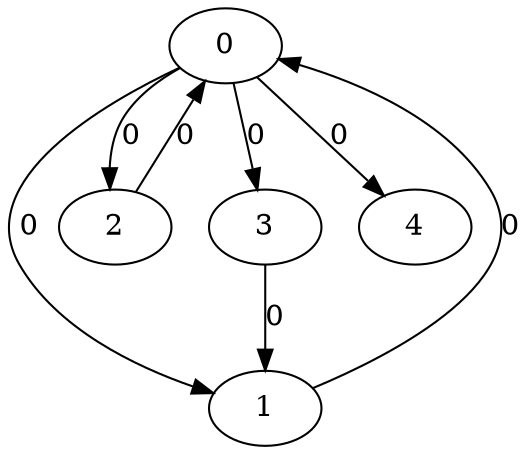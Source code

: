 // Source:106 Canonical: -1 0 0 0 0 0 -1 -1 -1 -1 0 -1 -1 -1 -1 -1 0 -1 -1 -1 -1 -1 -1 -1 -1
digraph HRA_from_106_graph_000 {
  0 -> 1 [label="0"];
  0 -> 2 [label="0"];
  0 -> 3 [label="0"];
  1 -> 0 [label="0"];
  2 -> 0 [label="0"];
  3 -> 1 [label="0"];
  0 -> 4 [label="0"];
}

// Source:106 Canonical: -1 0 0 0 0 0 -1 -1 -1 -1 0 -1 -1 -1 -1 -1 0 -1 -1 -1 0 -1 -1 -1 -1
digraph HRA_from_106_graph_001 {
  0 -> 1 [label="0"];
  0 -> 2 [label="0"];
  0 -> 3 [label="0"];
  1 -> 0 [label="0"];
  2 -> 0 [label="0"];
  3 -> 1 [label="0"];
  0 -> 4 [label="0"];
  4 -> 0 [label="0"];
}

// Source:106 Canonical: -1 0 0 0 -1 0 -1 -1 -1 0 0 -1 -1 -1 -1 -1 0 -1 -1 -1 -1 -1 -1 -1 -1
digraph HRA_from_106_graph_002 {
  0 -> 1 [label="0"];
  0 -> 2 [label="0"];
  0 -> 3 [label="0"];
  1 -> 0 [label="0"];
  2 -> 0 [label="0"];
  3 -> 1 [label="0"];
  1 -> 4 [label="0"];
}

// Source:106 Canonical: -1 0 0 0 0 0 -1 -1 -1 0 0 -1 -1 -1 -1 -1 0 -1 -1 -1 -1 -1 -1 -1 -1
digraph HRA_from_106_graph_003 {
  0 -> 1 [label="0"];
  0 -> 2 [label="0"];
  0 -> 3 [label="0"];
  1 -> 0 [label="0"];
  2 -> 0 [label="0"];
  3 -> 1 [label="0"];
  0 -> 4 [label="0"];
  1 -> 4 [label="0"];
}

// Source:106 Canonical: -1 0 0 0 -1 0 -1 -1 -1 0 0 -1 -1 -1 -1 -1 0 -1 -1 -1 0 -1 -1 -1 -1
digraph HRA_from_106_graph_004 {
  0 -> 1 [label="0"];
  0 -> 2 [label="0"];
  0 -> 3 [label="0"];
  1 -> 0 [label="0"];
  2 -> 0 [label="0"];
  3 -> 1 [label="0"];
  4 -> 0 [label="0"];
  1 -> 4 [label="0"];
}

// Source:106 Canonical: -1 0 0 0 0 0 -1 -1 -1 0 0 -1 -1 -1 -1 -1 0 -1 -1 -1 0 -1 -1 -1 -1
digraph HRA_from_106_graph_005 {
  0 -> 1 [label="0"];
  0 -> 2 [label="0"];
  0 -> 3 [label="0"];
  1 -> 0 [label="0"];
  2 -> 0 [label="0"];
  3 -> 1 [label="0"];
  0 -> 4 [label="0"];
  4 -> 0 [label="0"];
  1 -> 4 [label="0"];
}

// Source:106 Canonical: -1 0 0 0 0 0 -1 -1 -1 -1 0 -1 -1 -1 -1 -1 0 -1 -1 -1 -1 0 -1 -1 -1
digraph HRA_from_106_graph_006 {
  0 -> 1 [label="0"];
  0 -> 2 [label="0"];
  0 -> 3 [label="0"];
  1 -> 0 [label="0"];
  2 -> 0 [label="0"];
  3 -> 1 [label="0"];
  0 -> 4 [label="0"];
  4 -> 1 [label="0"];
}

// Source:106 Canonical: -1 0 0 0 0 0 -1 -1 -1 -1 0 -1 -1 -1 -1 -1 0 -1 -1 -1 0 0 -1 -1 -1
digraph HRA_from_106_graph_007 {
  0 -> 1 [label="0"];
  0 -> 2 [label="0"];
  0 -> 3 [label="0"];
  1 -> 0 [label="0"];
  2 -> 0 [label="0"];
  3 -> 1 [label="0"];
  0 -> 4 [label="0"];
  4 -> 0 [label="0"];
  4 -> 1 [label="0"];
}

// Source:106 Canonical: -1 0 0 0 -1 0 -1 -1 -1 0 0 -1 -1 -1 -1 -1 0 -1 -1 -1 -1 0 -1 -1 -1
digraph HRA_from_106_graph_008 {
  0 -> 1 [label="0"];
  0 -> 2 [label="0"];
  0 -> 3 [label="0"];
  1 -> 0 [label="0"];
  2 -> 0 [label="0"];
  3 -> 1 [label="0"];
  1 -> 4 [label="0"];
  4 -> 1 [label="0"];
}

// Source:106 Canonical: -1 0 0 0 0 0 -1 -1 -1 0 0 -1 -1 -1 -1 -1 0 -1 -1 -1 -1 0 -1 -1 -1
digraph HRA_from_106_graph_009 {
  0 -> 1 [label="0"];
  0 -> 2 [label="0"];
  0 -> 3 [label="0"];
  1 -> 0 [label="0"];
  2 -> 0 [label="0"];
  3 -> 1 [label="0"];
  0 -> 4 [label="0"];
  1 -> 4 [label="0"];
  4 -> 1 [label="0"];
}

// Source:106 Canonical: -1 0 0 0 -1 0 -1 -1 -1 0 0 -1 -1 -1 -1 -1 0 -1 -1 -1 0 0 -1 -1 -1
digraph HRA_from_106_graph_010 {
  0 -> 1 [label="0"];
  0 -> 2 [label="0"];
  0 -> 3 [label="0"];
  1 -> 0 [label="0"];
  2 -> 0 [label="0"];
  3 -> 1 [label="0"];
  4 -> 0 [label="0"];
  1 -> 4 [label="0"];
  4 -> 1 [label="0"];
}

// Source:106 Canonical: -1 0 0 0 0 0 -1 -1 -1 0 0 -1 -1 -1 -1 -1 0 -1 -1 -1 0 0 -1 -1 -1
digraph HRA_from_106_graph_011 {
  0 -> 1 [label="0"];
  0 -> 2 [label="0"];
  0 -> 3 [label="0"];
  1 -> 0 [label="0"];
  2 -> 0 [label="0"];
  3 -> 1 [label="0"];
  0 -> 4 [label="0"];
  4 -> 0 [label="0"];
  1 -> 4 [label="0"];
  4 -> 1 [label="0"];
}

// Source:106 Canonical: -1 0 0 0 -1 0 -1 -1 -1 -1 0 -1 -1 -1 0 -1 0 -1 -1 -1 -1 -1 -1 -1 -1
digraph HRA_from_106_graph_012 {
  0 -> 1 [label="0"];
  0 -> 2 [label="0"];
  0 -> 3 [label="0"];
  1 -> 0 [label="0"];
  2 -> 0 [label="0"];
  3 -> 1 [label="0"];
  2 -> 4 [label="0"];
}

// Source:106 Canonical: -1 0 0 0 0 0 -1 -1 -1 -1 0 -1 -1 -1 0 -1 0 -1 -1 -1 -1 -1 -1 -1 -1
digraph HRA_from_106_graph_013 {
  0 -> 1 [label="0"];
  0 -> 2 [label="0"];
  0 -> 3 [label="0"];
  1 -> 0 [label="0"];
  2 -> 0 [label="0"];
  3 -> 1 [label="0"];
  0 -> 4 [label="0"];
  2 -> 4 [label="0"];
}

// Source:106 Canonical: -1 0 0 0 -1 0 -1 -1 -1 -1 0 -1 -1 -1 0 -1 0 -1 -1 -1 0 -1 -1 -1 -1
digraph HRA_from_106_graph_014 {
  0 -> 1 [label="0"];
  0 -> 2 [label="0"];
  0 -> 3 [label="0"];
  1 -> 0 [label="0"];
  2 -> 0 [label="0"];
  3 -> 1 [label="0"];
  4 -> 0 [label="0"];
  2 -> 4 [label="0"];
}

// Source:106 Canonical: -1 0 0 0 0 0 -1 -1 -1 -1 0 -1 -1 -1 0 -1 0 -1 -1 -1 0 -1 -1 -1 -1
digraph HRA_from_106_graph_015 {
  0 -> 1 [label="0"];
  0 -> 2 [label="0"];
  0 -> 3 [label="0"];
  1 -> 0 [label="0"];
  2 -> 0 [label="0"];
  3 -> 1 [label="0"];
  0 -> 4 [label="0"];
  4 -> 0 [label="0"];
  2 -> 4 [label="0"];
}

// Source:106 Canonical: -1 0 0 0 -1 0 -1 -1 -1 0 0 -1 -1 -1 0 -1 0 -1 -1 -1 -1 -1 -1 -1 -1
digraph HRA_from_106_graph_016 {
  0 -> 1 [label="0"];
  0 -> 2 [label="0"];
  0 -> 3 [label="0"];
  1 -> 0 [label="0"];
  2 -> 0 [label="0"];
  3 -> 1 [label="0"];
  1 -> 4 [label="0"];
  2 -> 4 [label="0"];
}

// Source:106 Canonical: -1 0 0 0 0 0 -1 -1 -1 0 0 -1 -1 -1 0 -1 0 -1 -1 -1 -1 -1 -1 -1 -1
digraph HRA_from_106_graph_017 {
  0 -> 1 [label="0"];
  0 -> 2 [label="0"];
  0 -> 3 [label="0"];
  1 -> 0 [label="0"];
  2 -> 0 [label="0"];
  3 -> 1 [label="0"];
  0 -> 4 [label="0"];
  1 -> 4 [label="0"];
  2 -> 4 [label="0"];
}

// Source:106 Canonical: -1 0 0 0 -1 0 -1 -1 -1 0 0 -1 -1 -1 0 -1 0 -1 -1 -1 0 -1 -1 -1 -1
digraph HRA_from_106_graph_018 {
  0 -> 1 [label="0"];
  0 -> 2 [label="0"];
  0 -> 3 [label="0"];
  1 -> 0 [label="0"];
  2 -> 0 [label="0"];
  3 -> 1 [label="0"];
  4 -> 0 [label="0"];
  1 -> 4 [label="0"];
  2 -> 4 [label="0"];
}

// Source:106 Canonical: -1 0 0 0 0 0 -1 -1 -1 0 0 -1 -1 -1 0 -1 0 -1 -1 -1 0 -1 -1 -1 -1
digraph HRA_from_106_graph_019 {
  0 -> 1 [label="0"];
  0 -> 2 [label="0"];
  0 -> 3 [label="0"];
  1 -> 0 [label="0"];
  2 -> 0 [label="0"];
  3 -> 1 [label="0"];
  0 -> 4 [label="0"];
  4 -> 0 [label="0"];
  1 -> 4 [label="0"];
  2 -> 4 [label="0"];
}

// Source:106 Canonical: -1 0 0 0 -1 0 -1 -1 -1 -1 0 -1 -1 -1 0 -1 0 -1 -1 -1 -1 0 -1 -1 -1
digraph HRA_from_106_graph_020 {
  0 -> 1 [label="0"];
  0 -> 2 [label="0"];
  0 -> 3 [label="0"];
  1 -> 0 [label="0"];
  2 -> 0 [label="0"];
  3 -> 1 [label="0"];
  4 -> 1 [label="0"];
  2 -> 4 [label="0"];
}

// Source:106 Canonical: -1 0 0 0 0 0 -1 -1 -1 -1 0 -1 -1 -1 0 -1 0 -1 -1 -1 -1 0 -1 -1 -1
digraph HRA_from_106_graph_021 {
  0 -> 1 [label="0"];
  0 -> 2 [label="0"];
  0 -> 3 [label="0"];
  1 -> 0 [label="0"];
  2 -> 0 [label="0"];
  3 -> 1 [label="0"];
  0 -> 4 [label="0"];
  4 -> 1 [label="0"];
  2 -> 4 [label="0"];
}

// Source:106 Canonical: -1 0 0 0 -1 0 -1 -1 -1 -1 0 -1 -1 -1 0 -1 0 -1 -1 -1 0 0 -1 -1 -1
digraph HRA_from_106_graph_022 {
  0 -> 1 [label="0"];
  0 -> 2 [label="0"];
  0 -> 3 [label="0"];
  1 -> 0 [label="0"];
  2 -> 0 [label="0"];
  3 -> 1 [label="0"];
  4 -> 0 [label="0"];
  4 -> 1 [label="0"];
  2 -> 4 [label="0"];
}

// Source:106 Canonical: -1 0 0 0 0 0 -1 -1 -1 -1 0 -1 -1 -1 0 -1 0 -1 -1 -1 0 0 -1 -1 -1
digraph HRA_from_106_graph_023 {
  0 -> 1 [label="0"];
  0 -> 2 [label="0"];
  0 -> 3 [label="0"];
  1 -> 0 [label="0"];
  2 -> 0 [label="0"];
  3 -> 1 [label="0"];
  0 -> 4 [label="0"];
  4 -> 0 [label="0"];
  4 -> 1 [label="0"];
  2 -> 4 [label="0"];
}

// Source:106 Canonical: -1 0 0 0 -1 0 -1 -1 -1 0 0 -1 -1 -1 0 -1 0 -1 -1 -1 -1 0 -1 -1 -1
digraph HRA_from_106_graph_024 {
  0 -> 1 [label="0"];
  0 -> 2 [label="0"];
  0 -> 3 [label="0"];
  1 -> 0 [label="0"];
  2 -> 0 [label="0"];
  3 -> 1 [label="0"];
  1 -> 4 [label="0"];
  4 -> 1 [label="0"];
  2 -> 4 [label="0"];
}

// Source:106 Canonical: -1 0 0 0 0 0 -1 -1 -1 0 0 -1 -1 -1 0 -1 0 -1 -1 -1 -1 0 -1 -1 -1
digraph HRA_from_106_graph_025 {
  0 -> 1 [label="0"];
  0 -> 2 [label="0"];
  0 -> 3 [label="0"];
  1 -> 0 [label="0"];
  2 -> 0 [label="0"];
  3 -> 1 [label="0"];
  0 -> 4 [label="0"];
  1 -> 4 [label="0"];
  4 -> 1 [label="0"];
  2 -> 4 [label="0"];
}

// Source:106 Canonical: -1 0 0 0 -1 0 -1 -1 -1 0 0 -1 -1 -1 0 -1 0 -1 -1 -1 0 0 -1 -1 -1
digraph HRA_from_106_graph_026 {
  0 -> 1 [label="0"];
  0 -> 2 [label="0"];
  0 -> 3 [label="0"];
  1 -> 0 [label="0"];
  2 -> 0 [label="0"];
  3 -> 1 [label="0"];
  4 -> 0 [label="0"];
  1 -> 4 [label="0"];
  4 -> 1 [label="0"];
  2 -> 4 [label="0"];
}

// Source:106 Canonical: -1 0 0 0 0 0 -1 -1 -1 0 0 -1 -1 -1 0 -1 0 -1 -1 -1 0 0 -1 -1 -1
digraph HRA_from_106_graph_027 {
  0 -> 1 [label="0"];
  0 -> 2 [label="0"];
  0 -> 3 [label="0"];
  1 -> 0 [label="0"];
  2 -> 0 [label="0"];
  3 -> 1 [label="0"];
  0 -> 4 [label="0"];
  4 -> 0 [label="0"];
  1 -> 4 [label="0"];
  4 -> 1 [label="0"];
  2 -> 4 [label="0"];
}

// Source:106 Canonical: -1 0 0 0 0 0 -1 -1 -1 -1 0 -1 -1 -1 -1 -1 0 -1 -1 -1 -1 -1 0 -1 -1
digraph HRA_from_106_graph_028 {
  0 -> 1 [label="0"];
  0 -> 2 [label="0"];
  0 -> 3 [label="0"];
  1 -> 0 [label="0"];
  2 -> 0 [label="0"];
  3 -> 1 [label="0"];
  0 -> 4 [label="0"];
  4 -> 2 [label="0"];
}

// Source:106 Canonical: -1 0 0 0 0 0 -1 -1 -1 -1 0 -1 -1 -1 -1 -1 0 -1 -1 -1 0 -1 0 -1 -1
digraph HRA_from_106_graph_029 {
  0 -> 1 [label="0"];
  0 -> 2 [label="0"];
  0 -> 3 [label="0"];
  1 -> 0 [label="0"];
  2 -> 0 [label="0"];
  3 -> 1 [label="0"];
  0 -> 4 [label="0"];
  4 -> 0 [label="0"];
  4 -> 2 [label="0"];
}

// Source:106 Canonical: -1 0 0 0 -1 0 -1 -1 -1 0 0 -1 -1 -1 -1 -1 0 -1 -1 -1 -1 -1 0 -1 -1
digraph HRA_from_106_graph_030 {
  0 -> 1 [label="0"];
  0 -> 2 [label="0"];
  0 -> 3 [label="0"];
  1 -> 0 [label="0"];
  2 -> 0 [label="0"];
  3 -> 1 [label="0"];
  1 -> 4 [label="0"];
  4 -> 2 [label="0"];
}

// Source:106 Canonical: -1 0 0 0 0 0 -1 -1 -1 0 0 -1 -1 -1 -1 -1 0 -1 -1 -1 -1 -1 0 -1 -1
digraph HRA_from_106_graph_031 {
  0 -> 1 [label="0"];
  0 -> 2 [label="0"];
  0 -> 3 [label="0"];
  1 -> 0 [label="0"];
  2 -> 0 [label="0"];
  3 -> 1 [label="0"];
  0 -> 4 [label="0"];
  1 -> 4 [label="0"];
  4 -> 2 [label="0"];
}

// Source:106 Canonical: -1 0 0 0 -1 0 -1 -1 -1 0 0 -1 -1 -1 -1 -1 0 -1 -1 -1 0 -1 0 -1 -1
digraph HRA_from_106_graph_032 {
  0 -> 1 [label="0"];
  0 -> 2 [label="0"];
  0 -> 3 [label="0"];
  1 -> 0 [label="0"];
  2 -> 0 [label="0"];
  3 -> 1 [label="0"];
  4 -> 0 [label="0"];
  1 -> 4 [label="0"];
  4 -> 2 [label="0"];
}

// Source:106 Canonical: -1 0 0 0 0 0 -1 -1 -1 0 0 -1 -1 -1 -1 -1 0 -1 -1 -1 0 -1 0 -1 -1
digraph HRA_from_106_graph_033 {
  0 -> 1 [label="0"];
  0 -> 2 [label="0"];
  0 -> 3 [label="0"];
  1 -> 0 [label="0"];
  2 -> 0 [label="0"];
  3 -> 1 [label="0"];
  0 -> 4 [label="0"];
  4 -> 0 [label="0"];
  1 -> 4 [label="0"];
  4 -> 2 [label="0"];
}

// Source:106 Canonical: -1 0 0 0 0 0 -1 -1 -1 -1 0 -1 -1 -1 -1 -1 0 -1 -1 -1 -1 0 0 -1 -1
digraph HRA_from_106_graph_034 {
  0 -> 1 [label="0"];
  0 -> 2 [label="0"];
  0 -> 3 [label="0"];
  1 -> 0 [label="0"];
  2 -> 0 [label="0"];
  3 -> 1 [label="0"];
  0 -> 4 [label="0"];
  4 -> 1 [label="0"];
  4 -> 2 [label="0"];
}

// Source:106 Canonical: -1 0 0 0 0 0 -1 -1 -1 -1 0 -1 -1 -1 -1 -1 0 -1 -1 -1 0 0 0 -1 -1
digraph HRA_from_106_graph_035 {
  0 -> 1 [label="0"];
  0 -> 2 [label="0"];
  0 -> 3 [label="0"];
  1 -> 0 [label="0"];
  2 -> 0 [label="0"];
  3 -> 1 [label="0"];
  0 -> 4 [label="0"];
  4 -> 0 [label="0"];
  4 -> 1 [label="0"];
  4 -> 2 [label="0"];
}

// Source:106 Canonical: -1 0 0 0 -1 0 -1 -1 -1 0 0 -1 -1 -1 -1 -1 0 -1 -1 -1 -1 0 0 -1 -1
digraph HRA_from_106_graph_036 {
  0 -> 1 [label="0"];
  0 -> 2 [label="0"];
  0 -> 3 [label="0"];
  1 -> 0 [label="0"];
  2 -> 0 [label="0"];
  3 -> 1 [label="0"];
  1 -> 4 [label="0"];
  4 -> 1 [label="0"];
  4 -> 2 [label="0"];
}

// Source:106 Canonical: -1 0 0 0 0 0 -1 -1 -1 0 0 -1 -1 -1 -1 -1 0 -1 -1 -1 -1 0 0 -1 -1
digraph HRA_from_106_graph_037 {
  0 -> 1 [label="0"];
  0 -> 2 [label="0"];
  0 -> 3 [label="0"];
  1 -> 0 [label="0"];
  2 -> 0 [label="0"];
  3 -> 1 [label="0"];
  0 -> 4 [label="0"];
  1 -> 4 [label="0"];
  4 -> 1 [label="0"];
  4 -> 2 [label="0"];
}

// Source:106 Canonical: -1 0 0 0 -1 0 -1 -1 -1 0 0 -1 -1 -1 -1 -1 0 -1 -1 -1 0 0 0 -1 -1
digraph HRA_from_106_graph_038 {
  0 -> 1 [label="0"];
  0 -> 2 [label="0"];
  0 -> 3 [label="0"];
  1 -> 0 [label="0"];
  2 -> 0 [label="0"];
  3 -> 1 [label="0"];
  4 -> 0 [label="0"];
  1 -> 4 [label="0"];
  4 -> 1 [label="0"];
  4 -> 2 [label="0"];
}

// Source:106 Canonical: -1 0 0 0 0 0 -1 -1 -1 0 0 -1 -1 -1 -1 -1 0 -1 -1 -1 0 0 0 -1 -1
digraph HRA_from_106_graph_039 {
  0 -> 1 [label="0"];
  0 -> 2 [label="0"];
  0 -> 3 [label="0"];
  1 -> 0 [label="0"];
  2 -> 0 [label="0"];
  3 -> 1 [label="0"];
  0 -> 4 [label="0"];
  4 -> 0 [label="0"];
  1 -> 4 [label="0"];
  4 -> 1 [label="0"];
  4 -> 2 [label="0"];
}

// Source:106 Canonical: -1 0 0 0 -1 0 -1 -1 -1 -1 0 -1 -1 -1 0 -1 0 -1 -1 -1 -1 -1 0 -1 -1
digraph HRA_from_106_graph_040 {
  0 -> 1 [label="0"];
  0 -> 2 [label="0"];
  0 -> 3 [label="0"];
  1 -> 0 [label="0"];
  2 -> 0 [label="0"];
  3 -> 1 [label="0"];
  2 -> 4 [label="0"];
  4 -> 2 [label="0"];
}

// Source:106 Canonical: -1 0 0 0 0 0 -1 -1 -1 -1 0 -1 -1 -1 0 -1 0 -1 -1 -1 -1 -1 0 -1 -1
digraph HRA_from_106_graph_041 {
  0 -> 1 [label="0"];
  0 -> 2 [label="0"];
  0 -> 3 [label="0"];
  1 -> 0 [label="0"];
  2 -> 0 [label="0"];
  3 -> 1 [label="0"];
  0 -> 4 [label="0"];
  2 -> 4 [label="0"];
  4 -> 2 [label="0"];
}

// Source:106 Canonical: -1 0 0 0 -1 0 -1 -1 -1 -1 0 -1 -1 -1 0 -1 0 -1 -1 -1 0 -1 0 -1 -1
digraph HRA_from_106_graph_042 {
  0 -> 1 [label="0"];
  0 -> 2 [label="0"];
  0 -> 3 [label="0"];
  1 -> 0 [label="0"];
  2 -> 0 [label="0"];
  3 -> 1 [label="0"];
  4 -> 0 [label="0"];
  2 -> 4 [label="0"];
  4 -> 2 [label="0"];
}

// Source:106 Canonical: -1 0 0 0 0 0 -1 -1 -1 -1 0 -1 -1 -1 0 -1 0 -1 -1 -1 0 -1 0 -1 -1
digraph HRA_from_106_graph_043 {
  0 -> 1 [label="0"];
  0 -> 2 [label="0"];
  0 -> 3 [label="0"];
  1 -> 0 [label="0"];
  2 -> 0 [label="0"];
  3 -> 1 [label="0"];
  0 -> 4 [label="0"];
  4 -> 0 [label="0"];
  2 -> 4 [label="0"];
  4 -> 2 [label="0"];
}

// Source:106 Canonical: -1 0 0 0 -1 0 -1 -1 -1 0 0 -1 -1 -1 0 -1 0 -1 -1 -1 -1 -1 0 -1 -1
digraph HRA_from_106_graph_044 {
  0 -> 1 [label="0"];
  0 -> 2 [label="0"];
  0 -> 3 [label="0"];
  1 -> 0 [label="0"];
  2 -> 0 [label="0"];
  3 -> 1 [label="0"];
  1 -> 4 [label="0"];
  2 -> 4 [label="0"];
  4 -> 2 [label="0"];
}

// Source:106 Canonical: -1 0 0 0 0 0 -1 -1 -1 0 0 -1 -1 -1 0 -1 0 -1 -1 -1 -1 -1 0 -1 -1
digraph HRA_from_106_graph_045 {
  0 -> 1 [label="0"];
  0 -> 2 [label="0"];
  0 -> 3 [label="0"];
  1 -> 0 [label="0"];
  2 -> 0 [label="0"];
  3 -> 1 [label="0"];
  0 -> 4 [label="0"];
  1 -> 4 [label="0"];
  2 -> 4 [label="0"];
  4 -> 2 [label="0"];
}

// Source:106 Canonical: -1 0 0 0 -1 0 -1 -1 -1 0 0 -1 -1 -1 0 -1 0 -1 -1 -1 0 -1 0 -1 -1
digraph HRA_from_106_graph_046 {
  0 -> 1 [label="0"];
  0 -> 2 [label="0"];
  0 -> 3 [label="0"];
  1 -> 0 [label="0"];
  2 -> 0 [label="0"];
  3 -> 1 [label="0"];
  4 -> 0 [label="0"];
  1 -> 4 [label="0"];
  2 -> 4 [label="0"];
  4 -> 2 [label="0"];
}

// Source:106 Canonical: -1 0 0 0 0 0 -1 -1 -1 0 0 -1 -1 -1 0 -1 0 -1 -1 -1 0 -1 0 -1 -1
digraph HRA_from_106_graph_047 {
  0 -> 1 [label="0"];
  0 -> 2 [label="0"];
  0 -> 3 [label="0"];
  1 -> 0 [label="0"];
  2 -> 0 [label="0"];
  3 -> 1 [label="0"];
  0 -> 4 [label="0"];
  4 -> 0 [label="0"];
  1 -> 4 [label="0"];
  2 -> 4 [label="0"];
  4 -> 2 [label="0"];
}

// Source:106 Canonical: -1 0 0 0 -1 0 -1 -1 -1 -1 0 -1 -1 -1 0 -1 0 -1 -1 -1 -1 0 0 -1 -1
digraph HRA_from_106_graph_048 {
  0 -> 1 [label="0"];
  0 -> 2 [label="0"];
  0 -> 3 [label="0"];
  1 -> 0 [label="0"];
  2 -> 0 [label="0"];
  3 -> 1 [label="0"];
  4 -> 1 [label="0"];
  2 -> 4 [label="0"];
  4 -> 2 [label="0"];
}

// Source:106 Canonical: -1 0 0 0 0 0 -1 -1 -1 -1 0 -1 -1 -1 0 -1 0 -1 -1 -1 -1 0 0 -1 -1
digraph HRA_from_106_graph_049 {
  0 -> 1 [label="0"];
  0 -> 2 [label="0"];
  0 -> 3 [label="0"];
  1 -> 0 [label="0"];
  2 -> 0 [label="0"];
  3 -> 1 [label="0"];
  0 -> 4 [label="0"];
  4 -> 1 [label="0"];
  2 -> 4 [label="0"];
  4 -> 2 [label="0"];
}

// Source:106 Canonical: -1 0 0 0 -1 0 -1 -1 -1 -1 0 -1 -1 -1 0 -1 0 -1 -1 -1 0 0 0 -1 -1
digraph HRA_from_106_graph_050 {
  0 -> 1 [label="0"];
  0 -> 2 [label="0"];
  0 -> 3 [label="0"];
  1 -> 0 [label="0"];
  2 -> 0 [label="0"];
  3 -> 1 [label="0"];
  4 -> 0 [label="0"];
  4 -> 1 [label="0"];
  2 -> 4 [label="0"];
  4 -> 2 [label="0"];
}

// Source:106 Canonical: -1 0 0 0 0 0 -1 -1 -1 -1 0 -1 -1 -1 0 -1 0 -1 -1 -1 0 0 0 -1 -1
digraph HRA_from_106_graph_051 {
  0 -> 1 [label="0"];
  0 -> 2 [label="0"];
  0 -> 3 [label="0"];
  1 -> 0 [label="0"];
  2 -> 0 [label="0"];
  3 -> 1 [label="0"];
  0 -> 4 [label="0"];
  4 -> 0 [label="0"];
  4 -> 1 [label="0"];
  2 -> 4 [label="0"];
  4 -> 2 [label="0"];
}

// Source:106 Canonical: -1 0 0 0 -1 0 -1 -1 -1 0 0 -1 -1 -1 0 -1 0 -1 -1 -1 -1 0 0 -1 -1
digraph HRA_from_106_graph_052 {
  0 -> 1 [label="0"];
  0 -> 2 [label="0"];
  0 -> 3 [label="0"];
  1 -> 0 [label="0"];
  2 -> 0 [label="0"];
  3 -> 1 [label="0"];
  1 -> 4 [label="0"];
  4 -> 1 [label="0"];
  2 -> 4 [label="0"];
  4 -> 2 [label="0"];
}

// Source:106 Canonical: -1 0 0 0 0 0 -1 -1 -1 0 0 -1 -1 -1 0 -1 0 -1 -1 -1 -1 0 0 -1 -1
digraph HRA_from_106_graph_053 {
  0 -> 1 [label="0"];
  0 -> 2 [label="0"];
  0 -> 3 [label="0"];
  1 -> 0 [label="0"];
  2 -> 0 [label="0"];
  3 -> 1 [label="0"];
  0 -> 4 [label="0"];
  1 -> 4 [label="0"];
  4 -> 1 [label="0"];
  2 -> 4 [label="0"];
  4 -> 2 [label="0"];
}

// Source:106 Canonical: -1 0 0 0 -1 0 -1 -1 -1 0 0 -1 -1 -1 0 -1 0 -1 -1 -1 0 0 0 -1 -1
digraph HRA_from_106_graph_054 {
  0 -> 1 [label="0"];
  0 -> 2 [label="0"];
  0 -> 3 [label="0"];
  1 -> 0 [label="0"];
  2 -> 0 [label="0"];
  3 -> 1 [label="0"];
  4 -> 0 [label="0"];
  1 -> 4 [label="0"];
  4 -> 1 [label="0"];
  2 -> 4 [label="0"];
  4 -> 2 [label="0"];
}

// Source:106 Canonical: -1 0 0 0 0 0 -1 -1 -1 0 0 -1 -1 -1 0 -1 0 -1 -1 -1 0 0 0 -1 -1
digraph HRA_from_106_graph_055 {
  0 -> 1 [label="0"];
  0 -> 2 [label="0"];
  0 -> 3 [label="0"];
  1 -> 0 [label="0"];
  2 -> 0 [label="0"];
  3 -> 1 [label="0"];
  0 -> 4 [label="0"];
  4 -> 0 [label="0"];
  1 -> 4 [label="0"];
  4 -> 1 [label="0"];
  2 -> 4 [label="0"];
  4 -> 2 [label="0"];
}

// Source:106 Canonical: -1 0 0 0 -1 0 -1 -1 -1 -1 0 -1 -1 -1 -1 -1 0 -1 -1 0 -1 -1 -1 -1 -1
digraph HRA_from_106_graph_056 {
  0 -> 1 [label="0"];
  0 -> 2 [label="0"];
  0 -> 3 [label="0"];
  1 -> 0 [label="0"];
  2 -> 0 [label="0"];
  3 -> 1 [label="0"];
  3 -> 4 [label="0"];
}

// Source:106 Canonical: -1 0 0 0 0 0 -1 -1 -1 -1 0 -1 -1 -1 -1 -1 0 -1 -1 0 -1 -1 -1 -1 -1
digraph HRA_from_106_graph_057 {
  0 -> 1 [label="0"];
  0 -> 2 [label="0"];
  0 -> 3 [label="0"];
  1 -> 0 [label="0"];
  2 -> 0 [label="0"];
  3 -> 1 [label="0"];
  0 -> 4 [label="0"];
  3 -> 4 [label="0"];
}

// Source:106 Canonical: -1 0 0 0 -1 0 -1 -1 -1 -1 0 -1 -1 -1 -1 -1 0 -1 -1 0 0 -1 -1 -1 -1
digraph HRA_from_106_graph_058 {
  0 -> 1 [label="0"];
  0 -> 2 [label="0"];
  0 -> 3 [label="0"];
  1 -> 0 [label="0"];
  2 -> 0 [label="0"];
  3 -> 1 [label="0"];
  4 -> 0 [label="0"];
  3 -> 4 [label="0"];
}

// Source:106 Canonical: -1 0 0 0 0 0 -1 -1 -1 -1 0 -1 -1 -1 -1 -1 0 -1 -1 0 0 -1 -1 -1 -1
digraph HRA_from_106_graph_059 {
  0 -> 1 [label="0"];
  0 -> 2 [label="0"];
  0 -> 3 [label="0"];
  1 -> 0 [label="0"];
  2 -> 0 [label="0"];
  3 -> 1 [label="0"];
  0 -> 4 [label="0"];
  4 -> 0 [label="0"];
  3 -> 4 [label="0"];
}

// Source:106 Canonical: -1 0 0 0 -1 0 -1 -1 -1 0 0 -1 -1 -1 -1 -1 0 -1 -1 0 -1 -1 -1 -1 -1
digraph HRA_from_106_graph_060 {
  0 -> 1 [label="0"];
  0 -> 2 [label="0"];
  0 -> 3 [label="0"];
  1 -> 0 [label="0"];
  2 -> 0 [label="0"];
  3 -> 1 [label="0"];
  1 -> 4 [label="0"];
  3 -> 4 [label="0"];
}

// Source:106 Canonical: -1 0 0 0 0 0 -1 -1 -1 0 0 -1 -1 -1 -1 -1 0 -1 -1 0 -1 -1 -1 -1 -1
digraph HRA_from_106_graph_061 {
  0 -> 1 [label="0"];
  0 -> 2 [label="0"];
  0 -> 3 [label="0"];
  1 -> 0 [label="0"];
  2 -> 0 [label="0"];
  3 -> 1 [label="0"];
  0 -> 4 [label="0"];
  1 -> 4 [label="0"];
  3 -> 4 [label="0"];
}

// Source:106 Canonical: -1 0 0 0 -1 0 -1 -1 -1 0 0 -1 -1 -1 -1 -1 0 -1 -1 0 0 -1 -1 -1 -1
digraph HRA_from_106_graph_062 {
  0 -> 1 [label="0"];
  0 -> 2 [label="0"];
  0 -> 3 [label="0"];
  1 -> 0 [label="0"];
  2 -> 0 [label="0"];
  3 -> 1 [label="0"];
  4 -> 0 [label="0"];
  1 -> 4 [label="0"];
  3 -> 4 [label="0"];
}

// Source:106 Canonical: -1 0 0 0 0 0 -1 -1 -1 0 0 -1 -1 -1 -1 -1 0 -1 -1 0 0 -1 -1 -1 -1
digraph HRA_from_106_graph_063 {
  0 -> 1 [label="0"];
  0 -> 2 [label="0"];
  0 -> 3 [label="0"];
  1 -> 0 [label="0"];
  2 -> 0 [label="0"];
  3 -> 1 [label="0"];
  0 -> 4 [label="0"];
  4 -> 0 [label="0"];
  1 -> 4 [label="0"];
  3 -> 4 [label="0"];
}

// Source:106 Canonical: -1 0 0 0 -1 0 -1 -1 -1 -1 0 -1 -1 -1 -1 -1 0 -1 -1 0 -1 0 -1 -1 -1
digraph HRA_from_106_graph_064 {
  0 -> 1 [label="0"];
  0 -> 2 [label="0"];
  0 -> 3 [label="0"];
  1 -> 0 [label="0"];
  2 -> 0 [label="0"];
  3 -> 1 [label="0"];
  4 -> 1 [label="0"];
  3 -> 4 [label="0"];
}

// Source:106 Canonical: -1 0 0 0 0 0 -1 -1 -1 -1 0 -1 -1 -1 -1 -1 0 -1 -1 0 -1 0 -1 -1 -1
digraph HRA_from_106_graph_065 {
  0 -> 1 [label="0"];
  0 -> 2 [label="0"];
  0 -> 3 [label="0"];
  1 -> 0 [label="0"];
  2 -> 0 [label="0"];
  3 -> 1 [label="0"];
  0 -> 4 [label="0"];
  4 -> 1 [label="0"];
  3 -> 4 [label="0"];
}

// Source:106 Canonical: -1 0 0 0 -1 0 -1 -1 -1 -1 0 -1 -1 -1 -1 -1 0 -1 -1 0 0 0 -1 -1 -1
digraph HRA_from_106_graph_066 {
  0 -> 1 [label="0"];
  0 -> 2 [label="0"];
  0 -> 3 [label="0"];
  1 -> 0 [label="0"];
  2 -> 0 [label="0"];
  3 -> 1 [label="0"];
  4 -> 0 [label="0"];
  4 -> 1 [label="0"];
  3 -> 4 [label="0"];
}

// Source:106 Canonical: -1 0 0 0 0 0 -1 -1 -1 -1 0 -1 -1 -1 -1 -1 0 -1 -1 0 0 0 -1 -1 -1
digraph HRA_from_106_graph_067 {
  0 -> 1 [label="0"];
  0 -> 2 [label="0"];
  0 -> 3 [label="0"];
  1 -> 0 [label="0"];
  2 -> 0 [label="0"];
  3 -> 1 [label="0"];
  0 -> 4 [label="0"];
  4 -> 0 [label="0"];
  4 -> 1 [label="0"];
  3 -> 4 [label="0"];
}

// Source:106 Canonical: -1 0 0 0 -1 0 -1 -1 -1 0 0 -1 -1 -1 -1 -1 0 -1 -1 0 -1 0 -1 -1 -1
digraph HRA_from_106_graph_068 {
  0 -> 1 [label="0"];
  0 -> 2 [label="0"];
  0 -> 3 [label="0"];
  1 -> 0 [label="0"];
  2 -> 0 [label="0"];
  3 -> 1 [label="0"];
  1 -> 4 [label="0"];
  4 -> 1 [label="0"];
  3 -> 4 [label="0"];
}

// Source:106 Canonical: -1 0 0 0 0 0 -1 -1 -1 0 0 -1 -1 -1 -1 -1 0 -1 -1 0 -1 0 -1 -1 -1
digraph HRA_from_106_graph_069 {
  0 -> 1 [label="0"];
  0 -> 2 [label="0"];
  0 -> 3 [label="0"];
  1 -> 0 [label="0"];
  2 -> 0 [label="0"];
  3 -> 1 [label="0"];
  0 -> 4 [label="0"];
  1 -> 4 [label="0"];
  4 -> 1 [label="0"];
  3 -> 4 [label="0"];
}

// Source:106 Canonical: -1 0 0 0 -1 0 -1 -1 -1 0 0 -1 -1 -1 -1 -1 0 -1 -1 0 0 0 -1 -1 -1
digraph HRA_from_106_graph_070 {
  0 -> 1 [label="0"];
  0 -> 2 [label="0"];
  0 -> 3 [label="0"];
  1 -> 0 [label="0"];
  2 -> 0 [label="0"];
  3 -> 1 [label="0"];
  4 -> 0 [label="0"];
  1 -> 4 [label="0"];
  4 -> 1 [label="0"];
  3 -> 4 [label="0"];
}

// Source:106 Canonical: -1 0 0 0 0 0 -1 -1 -1 0 0 -1 -1 -1 -1 -1 0 -1 -1 0 0 0 -1 -1 -1
digraph HRA_from_106_graph_071 {
  0 -> 1 [label="0"];
  0 -> 2 [label="0"];
  0 -> 3 [label="0"];
  1 -> 0 [label="0"];
  2 -> 0 [label="0"];
  3 -> 1 [label="0"];
  0 -> 4 [label="0"];
  4 -> 0 [label="0"];
  1 -> 4 [label="0"];
  4 -> 1 [label="0"];
  3 -> 4 [label="0"];
}

// Source:106 Canonical: -1 0 0 0 -1 0 -1 -1 -1 -1 0 -1 -1 -1 0 -1 0 -1 -1 0 -1 -1 -1 -1 -1
digraph HRA_from_106_graph_072 {
  0 -> 1 [label="0"];
  0 -> 2 [label="0"];
  0 -> 3 [label="0"];
  1 -> 0 [label="0"];
  2 -> 0 [label="0"];
  3 -> 1 [label="0"];
  2 -> 4 [label="0"];
  3 -> 4 [label="0"];
}

// Source:106 Canonical: -1 0 0 0 0 0 -1 -1 -1 -1 0 -1 -1 -1 0 -1 0 -1 -1 0 -1 -1 -1 -1 -1
digraph HRA_from_106_graph_073 {
  0 -> 1 [label="0"];
  0 -> 2 [label="0"];
  0 -> 3 [label="0"];
  1 -> 0 [label="0"];
  2 -> 0 [label="0"];
  3 -> 1 [label="0"];
  0 -> 4 [label="0"];
  2 -> 4 [label="0"];
  3 -> 4 [label="0"];
}

// Source:106 Canonical: -1 0 0 0 -1 0 -1 -1 -1 -1 0 -1 -1 -1 0 -1 0 -1 -1 0 0 -1 -1 -1 -1
digraph HRA_from_106_graph_074 {
  0 -> 1 [label="0"];
  0 -> 2 [label="0"];
  0 -> 3 [label="0"];
  1 -> 0 [label="0"];
  2 -> 0 [label="0"];
  3 -> 1 [label="0"];
  4 -> 0 [label="0"];
  2 -> 4 [label="0"];
  3 -> 4 [label="0"];
}

// Source:106 Canonical: -1 0 0 0 0 0 -1 -1 -1 -1 0 -1 -1 -1 0 -1 0 -1 -1 0 0 -1 -1 -1 -1
digraph HRA_from_106_graph_075 {
  0 -> 1 [label="0"];
  0 -> 2 [label="0"];
  0 -> 3 [label="0"];
  1 -> 0 [label="0"];
  2 -> 0 [label="0"];
  3 -> 1 [label="0"];
  0 -> 4 [label="0"];
  4 -> 0 [label="0"];
  2 -> 4 [label="0"];
  3 -> 4 [label="0"];
}

// Source:106 Canonical: -1 0 0 0 -1 0 -1 -1 -1 0 0 -1 -1 -1 0 -1 0 -1 -1 0 -1 -1 -1 -1 -1
digraph HRA_from_106_graph_076 {
  0 -> 1 [label="0"];
  0 -> 2 [label="0"];
  0 -> 3 [label="0"];
  1 -> 0 [label="0"];
  2 -> 0 [label="0"];
  3 -> 1 [label="0"];
  1 -> 4 [label="0"];
  2 -> 4 [label="0"];
  3 -> 4 [label="0"];
}

// Source:106 Canonical: -1 0 0 0 0 0 -1 -1 -1 0 0 -1 -1 -1 0 -1 0 -1 -1 0 -1 -1 -1 -1 -1
digraph HRA_from_106_graph_077 {
  0 -> 1 [label="0"];
  0 -> 2 [label="0"];
  0 -> 3 [label="0"];
  1 -> 0 [label="0"];
  2 -> 0 [label="0"];
  3 -> 1 [label="0"];
  0 -> 4 [label="0"];
  1 -> 4 [label="0"];
  2 -> 4 [label="0"];
  3 -> 4 [label="0"];
}

// Source:106 Canonical: -1 0 0 0 -1 0 -1 -1 -1 0 0 -1 -1 -1 0 -1 0 -1 -1 0 0 -1 -1 -1 -1
digraph HRA_from_106_graph_078 {
  0 -> 1 [label="0"];
  0 -> 2 [label="0"];
  0 -> 3 [label="0"];
  1 -> 0 [label="0"];
  2 -> 0 [label="0"];
  3 -> 1 [label="0"];
  4 -> 0 [label="0"];
  1 -> 4 [label="0"];
  2 -> 4 [label="0"];
  3 -> 4 [label="0"];
}

// Source:106 Canonical: -1 0 0 0 0 0 -1 -1 -1 0 0 -1 -1 -1 0 -1 0 -1 -1 0 0 -1 -1 -1 -1
digraph HRA_from_106_graph_079 {
  0 -> 1 [label="0"];
  0 -> 2 [label="0"];
  0 -> 3 [label="0"];
  1 -> 0 [label="0"];
  2 -> 0 [label="0"];
  3 -> 1 [label="0"];
  0 -> 4 [label="0"];
  4 -> 0 [label="0"];
  1 -> 4 [label="0"];
  2 -> 4 [label="0"];
  3 -> 4 [label="0"];
}

// Source:106 Canonical: -1 0 0 0 -1 0 -1 -1 -1 -1 0 -1 -1 -1 0 -1 0 -1 -1 0 -1 0 -1 -1 -1
digraph HRA_from_106_graph_080 {
  0 -> 1 [label="0"];
  0 -> 2 [label="0"];
  0 -> 3 [label="0"];
  1 -> 0 [label="0"];
  2 -> 0 [label="0"];
  3 -> 1 [label="0"];
  4 -> 1 [label="0"];
  2 -> 4 [label="0"];
  3 -> 4 [label="0"];
}

// Source:106 Canonical: -1 0 0 0 0 0 -1 -1 -1 -1 0 -1 -1 -1 0 -1 0 -1 -1 0 -1 0 -1 -1 -1
digraph HRA_from_106_graph_081 {
  0 -> 1 [label="0"];
  0 -> 2 [label="0"];
  0 -> 3 [label="0"];
  1 -> 0 [label="0"];
  2 -> 0 [label="0"];
  3 -> 1 [label="0"];
  0 -> 4 [label="0"];
  4 -> 1 [label="0"];
  2 -> 4 [label="0"];
  3 -> 4 [label="0"];
}

// Source:106 Canonical: -1 0 0 0 -1 0 -1 -1 -1 -1 0 -1 -1 -1 0 -1 0 -1 -1 0 0 0 -1 -1 -1
digraph HRA_from_106_graph_082 {
  0 -> 1 [label="0"];
  0 -> 2 [label="0"];
  0 -> 3 [label="0"];
  1 -> 0 [label="0"];
  2 -> 0 [label="0"];
  3 -> 1 [label="0"];
  4 -> 0 [label="0"];
  4 -> 1 [label="0"];
  2 -> 4 [label="0"];
  3 -> 4 [label="0"];
}

// Source:106 Canonical: -1 0 0 0 0 0 -1 -1 -1 -1 0 -1 -1 -1 0 -1 0 -1 -1 0 0 0 -1 -1 -1
digraph HRA_from_106_graph_083 {
  0 -> 1 [label="0"];
  0 -> 2 [label="0"];
  0 -> 3 [label="0"];
  1 -> 0 [label="0"];
  2 -> 0 [label="0"];
  3 -> 1 [label="0"];
  0 -> 4 [label="0"];
  4 -> 0 [label="0"];
  4 -> 1 [label="0"];
  2 -> 4 [label="0"];
  3 -> 4 [label="0"];
}

// Source:106 Canonical: -1 0 0 0 -1 0 -1 -1 -1 0 0 -1 -1 -1 0 -1 0 -1 -1 0 -1 0 -1 -1 -1
digraph HRA_from_106_graph_084 {
  0 -> 1 [label="0"];
  0 -> 2 [label="0"];
  0 -> 3 [label="0"];
  1 -> 0 [label="0"];
  2 -> 0 [label="0"];
  3 -> 1 [label="0"];
  1 -> 4 [label="0"];
  4 -> 1 [label="0"];
  2 -> 4 [label="0"];
  3 -> 4 [label="0"];
}

// Source:106 Canonical: -1 0 0 0 0 0 -1 -1 -1 0 0 -1 -1 -1 0 -1 0 -1 -1 0 -1 0 -1 -1 -1
digraph HRA_from_106_graph_085 {
  0 -> 1 [label="0"];
  0 -> 2 [label="0"];
  0 -> 3 [label="0"];
  1 -> 0 [label="0"];
  2 -> 0 [label="0"];
  3 -> 1 [label="0"];
  0 -> 4 [label="0"];
  1 -> 4 [label="0"];
  4 -> 1 [label="0"];
  2 -> 4 [label="0"];
  3 -> 4 [label="0"];
}

// Source:106 Canonical: -1 0 0 0 -1 0 -1 -1 -1 0 0 -1 -1 -1 0 -1 0 -1 -1 0 0 0 -1 -1 -1
digraph HRA_from_106_graph_086 {
  0 -> 1 [label="0"];
  0 -> 2 [label="0"];
  0 -> 3 [label="0"];
  1 -> 0 [label="0"];
  2 -> 0 [label="0"];
  3 -> 1 [label="0"];
  4 -> 0 [label="0"];
  1 -> 4 [label="0"];
  4 -> 1 [label="0"];
  2 -> 4 [label="0"];
  3 -> 4 [label="0"];
}

// Source:106 Canonical: -1 0 0 0 0 0 -1 -1 -1 0 0 -1 -1 -1 0 -1 0 -1 -1 0 0 0 -1 -1 -1
digraph HRA_from_106_graph_087 {
  0 -> 1 [label="0"];
  0 -> 2 [label="0"];
  0 -> 3 [label="0"];
  1 -> 0 [label="0"];
  2 -> 0 [label="0"];
  3 -> 1 [label="0"];
  0 -> 4 [label="0"];
  4 -> 0 [label="0"];
  1 -> 4 [label="0"];
  4 -> 1 [label="0"];
  2 -> 4 [label="0"];
  3 -> 4 [label="0"];
}

// Source:106 Canonical: -1 0 0 0 -1 0 -1 -1 -1 -1 0 -1 -1 -1 -1 -1 0 -1 -1 0 -1 -1 0 -1 -1
digraph HRA_from_106_graph_088 {
  0 -> 1 [label="0"];
  0 -> 2 [label="0"];
  0 -> 3 [label="0"];
  1 -> 0 [label="0"];
  2 -> 0 [label="0"];
  3 -> 1 [label="0"];
  4 -> 2 [label="0"];
  3 -> 4 [label="0"];
}

// Source:106 Canonical: -1 0 0 0 0 0 -1 -1 -1 -1 0 -1 -1 -1 -1 -1 0 -1 -1 0 -1 -1 0 -1 -1
digraph HRA_from_106_graph_089 {
  0 -> 1 [label="0"];
  0 -> 2 [label="0"];
  0 -> 3 [label="0"];
  1 -> 0 [label="0"];
  2 -> 0 [label="0"];
  3 -> 1 [label="0"];
  0 -> 4 [label="0"];
  4 -> 2 [label="0"];
  3 -> 4 [label="0"];
}

// Source:106 Canonical: -1 0 0 0 -1 0 -1 -1 -1 -1 0 -1 -1 -1 -1 -1 0 -1 -1 0 0 -1 0 -1 -1
digraph HRA_from_106_graph_090 {
  0 -> 1 [label="0"];
  0 -> 2 [label="0"];
  0 -> 3 [label="0"];
  1 -> 0 [label="0"];
  2 -> 0 [label="0"];
  3 -> 1 [label="0"];
  4 -> 0 [label="0"];
  4 -> 2 [label="0"];
  3 -> 4 [label="0"];
}

// Source:106 Canonical: -1 0 0 0 0 0 -1 -1 -1 -1 0 -1 -1 -1 -1 -1 0 -1 -1 0 0 -1 0 -1 -1
digraph HRA_from_106_graph_091 {
  0 -> 1 [label="0"];
  0 -> 2 [label="0"];
  0 -> 3 [label="0"];
  1 -> 0 [label="0"];
  2 -> 0 [label="0"];
  3 -> 1 [label="0"];
  0 -> 4 [label="0"];
  4 -> 0 [label="0"];
  4 -> 2 [label="0"];
  3 -> 4 [label="0"];
}

// Source:106 Canonical: -1 0 0 0 -1 0 -1 -1 -1 0 0 -1 -1 -1 -1 -1 0 -1 -1 0 -1 -1 0 -1 -1
digraph HRA_from_106_graph_092 {
  0 -> 1 [label="0"];
  0 -> 2 [label="0"];
  0 -> 3 [label="0"];
  1 -> 0 [label="0"];
  2 -> 0 [label="0"];
  3 -> 1 [label="0"];
  1 -> 4 [label="0"];
  4 -> 2 [label="0"];
  3 -> 4 [label="0"];
}

// Source:106 Canonical: -1 0 0 0 0 0 -1 -1 -1 0 0 -1 -1 -1 -1 -1 0 -1 -1 0 -1 -1 0 -1 -1
digraph HRA_from_106_graph_093 {
  0 -> 1 [label="0"];
  0 -> 2 [label="0"];
  0 -> 3 [label="0"];
  1 -> 0 [label="0"];
  2 -> 0 [label="0"];
  3 -> 1 [label="0"];
  0 -> 4 [label="0"];
  1 -> 4 [label="0"];
  4 -> 2 [label="0"];
  3 -> 4 [label="0"];
}

// Source:106 Canonical: -1 0 0 0 -1 0 -1 -1 -1 0 0 -1 -1 -1 -1 -1 0 -1 -1 0 0 -1 0 -1 -1
digraph HRA_from_106_graph_094 {
  0 -> 1 [label="0"];
  0 -> 2 [label="0"];
  0 -> 3 [label="0"];
  1 -> 0 [label="0"];
  2 -> 0 [label="0"];
  3 -> 1 [label="0"];
  4 -> 0 [label="0"];
  1 -> 4 [label="0"];
  4 -> 2 [label="0"];
  3 -> 4 [label="0"];
}

// Source:106 Canonical: -1 0 0 0 0 0 -1 -1 -1 0 0 -1 -1 -1 -1 -1 0 -1 -1 0 0 -1 0 -1 -1
digraph HRA_from_106_graph_095 {
  0 -> 1 [label="0"];
  0 -> 2 [label="0"];
  0 -> 3 [label="0"];
  1 -> 0 [label="0"];
  2 -> 0 [label="0"];
  3 -> 1 [label="0"];
  0 -> 4 [label="0"];
  4 -> 0 [label="0"];
  1 -> 4 [label="0"];
  4 -> 2 [label="0"];
  3 -> 4 [label="0"];
}

// Source:106 Canonical: -1 0 0 0 -1 0 -1 -1 -1 -1 0 -1 -1 -1 -1 -1 0 -1 -1 0 -1 0 0 -1 -1
digraph HRA_from_106_graph_096 {
  0 -> 1 [label="0"];
  0 -> 2 [label="0"];
  0 -> 3 [label="0"];
  1 -> 0 [label="0"];
  2 -> 0 [label="0"];
  3 -> 1 [label="0"];
  4 -> 1 [label="0"];
  4 -> 2 [label="0"];
  3 -> 4 [label="0"];
}

// Source:106 Canonical: -1 0 0 0 0 0 -1 -1 -1 -1 0 -1 -1 -1 -1 -1 0 -1 -1 0 -1 0 0 -1 -1
digraph HRA_from_106_graph_097 {
  0 -> 1 [label="0"];
  0 -> 2 [label="0"];
  0 -> 3 [label="0"];
  1 -> 0 [label="0"];
  2 -> 0 [label="0"];
  3 -> 1 [label="0"];
  0 -> 4 [label="0"];
  4 -> 1 [label="0"];
  4 -> 2 [label="0"];
  3 -> 4 [label="0"];
}

// Source:106 Canonical: -1 0 0 0 -1 0 -1 -1 -1 -1 0 -1 -1 -1 -1 -1 0 -1 -1 0 0 0 0 -1 -1
digraph HRA_from_106_graph_098 {
  0 -> 1 [label="0"];
  0 -> 2 [label="0"];
  0 -> 3 [label="0"];
  1 -> 0 [label="0"];
  2 -> 0 [label="0"];
  3 -> 1 [label="0"];
  4 -> 0 [label="0"];
  4 -> 1 [label="0"];
  4 -> 2 [label="0"];
  3 -> 4 [label="0"];
}

// Source:106 Canonical: -1 0 0 0 0 0 -1 -1 -1 -1 0 -1 -1 -1 -1 -1 0 -1 -1 0 0 0 0 -1 -1
digraph HRA_from_106_graph_099 {
  0 -> 1 [label="0"];
  0 -> 2 [label="0"];
  0 -> 3 [label="0"];
  1 -> 0 [label="0"];
  2 -> 0 [label="0"];
  3 -> 1 [label="0"];
  0 -> 4 [label="0"];
  4 -> 0 [label="0"];
  4 -> 1 [label="0"];
  4 -> 2 [label="0"];
  3 -> 4 [label="0"];
}

// Source:106 Canonical: -1 0 0 0 -1 0 -1 -1 -1 0 0 -1 -1 -1 -1 -1 0 -1 -1 0 -1 0 0 -1 -1
digraph HRA_from_106_graph_100 {
  0 -> 1 [label="0"];
  0 -> 2 [label="0"];
  0 -> 3 [label="0"];
  1 -> 0 [label="0"];
  2 -> 0 [label="0"];
  3 -> 1 [label="0"];
  1 -> 4 [label="0"];
  4 -> 1 [label="0"];
  4 -> 2 [label="0"];
  3 -> 4 [label="0"];
}

// Source:106 Canonical: -1 0 0 0 0 0 -1 -1 -1 0 0 -1 -1 -1 -1 -1 0 -1 -1 0 -1 0 0 -1 -1
digraph HRA_from_106_graph_101 {
  0 -> 1 [label="0"];
  0 -> 2 [label="0"];
  0 -> 3 [label="0"];
  1 -> 0 [label="0"];
  2 -> 0 [label="0"];
  3 -> 1 [label="0"];
  0 -> 4 [label="0"];
  1 -> 4 [label="0"];
  4 -> 1 [label="0"];
  4 -> 2 [label="0"];
  3 -> 4 [label="0"];
}

// Source:106 Canonical: -1 0 0 0 -1 0 -1 -1 -1 0 0 -1 -1 -1 -1 -1 0 -1 -1 0 0 0 0 -1 -1
digraph HRA_from_106_graph_102 {
  0 -> 1 [label="0"];
  0 -> 2 [label="0"];
  0 -> 3 [label="0"];
  1 -> 0 [label="0"];
  2 -> 0 [label="0"];
  3 -> 1 [label="0"];
  4 -> 0 [label="0"];
  1 -> 4 [label="0"];
  4 -> 1 [label="0"];
  4 -> 2 [label="0"];
  3 -> 4 [label="0"];
}

// Source:106 Canonical: -1 0 0 0 0 0 -1 -1 -1 0 0 -1 -1 -1 -1 -1 0 -1 -1 0 0 0 0 -1 -1
digraph HRA_from_106_graph_103 {
  0 -> 1 [label="0"];
  0 -> 2 [label="0"];
  0 -> 3 [label="0"];
  1 -> 0 [label="0"];
  2 -> 0 [label="0"];
  3 -> 1 [label="0"];
  0 -> 4 [label="0"];
  4 -> 0 [label="0"];
  1 -> 4 [label="0"];
  4 -> 1 [label="0"];
  4 -> 2 [label="0"];
  3 -> 4 [label="0"];
}

// Source:106 Canonical: -1 0 0 0 -1 0 -1 -1 -1 -1 0 -1 -1 -1 0 -1 0 -1 -1 0 -1 -1 0 -1 -1
digraph HRA_from_106_graph_104 {
  0 -> 1 [label="0"];
  0 -> 2 [label="0"];
  0 -> 3 [label="0"];
  1 -> 0 [label="0"];
  2 -> 0 [label="0"];
  3 -> 1 [label="0"];
  2 -> 4 [label="0"];
  4 -> 2 [label="0"];
  3 -> 4 [label="0"];
}

// Source:106 Canonical: -1 0 0 0 0 0 -1 -1 -1 -1 0 -1 -1 -1 0 -1 0 -1 -1 0 -1 -1 0 -1 -1
digraph HRA_from_106_graph_105 {
  0 -> 1 [label="0"];
  0 -> 2 [label="0"];
  0 -> 3 [label="0"];
  1 -> 0 [label="0"];
  2 -> 0 [label="0"];
  3 -> 1 [label="0"];
  0 -> 4 [label="0"];
  2 -> 4 [label="0"];
  4 -> 2 [label="0"];
  3 -> 4 [label="0"];
}

// Source:106 Canonical: -1 0 0 0 -1 0 -1 -1 -1 -1 0 -1 -1 -1 0 -1 0 -1 -1 0 0 -1 0 -1 -1
digraph HRA_from_106_graph_106 {
  0 -> 1 [label="0"];
  0 -> 2 [label="0"];
  0 -> 3 [label="0"];
  1 -> 0 [label="0"];
  2 -> 0 [label="0"];
  3 -> 1 [label="0"];
  4 -> 0 [label="0"];
  2 -> 4 [label="0"];
  4 -> 2 [label="0"];
  3 -> 4 [label="0"];
}

// Source:106 Canonical: -1 0 0 0 0 0 -1 -1 -1 -1 0 -1 -1 -1 0 -1 0 -1 -1 0 0 -1 0 -1 -1
digraph HRA_from_106_graph_107 {
  0 -> 1 [label="0"];
  0 -> 2 [label="0"];
  0 -> 3 [label="0"];
  1 -> 0 [label="0"];
  2 -> 0 [label="0"];
  3 -> 1 [label="0"];
  0 -> 4 [label="0"];
  4 -> 0 [label="0"];
  2 -> 4 [label="0"];
  4 -> 2 [label="0"];
  3 -> 4 [label="0"];
}

// Source:106 Canonical: -1 0 0 0 -1 0 -1 -1 -1 0 0 -1 -1 -1 0 -1 0 -1 -1 0 -1 -1 0 -1 -1
digraph HRA_from_106_graph_108 {
  0 -> 1 [label="0"];
  0 -> 2 [label="0"];
  0 -> 3 [label="0"];
  1 -> 0 [label="0"];
  2 -> 0 [label="0"];
  3 -> 1 [label="0"];
  1 -> 4 [label="0"];
  2 -> 4 [label="0"];
  4 -> 2 [label="0"];
  3 -> 4 [label="0"];
}

// Source:106 Canonical: -1 0 0 0 0 0 -1 -1 -1 0 0 -1 -1 -1 0 -1 0 -1 -1 0 -1 -1 0 -1 -1
digraph HRA_from_106_graph_109 {
  0 -> 1 [label="0"];
  0 -> 2 [label="0"];
  0 -> 3 [label="0"];
  1 -> 0 [label="0"];
  2 -> 0 [label="0"];
  3 -> 1 [label="0"];
  0 -> 4 [label="0"];
  1 -> 4 [label="0"];
  2 -> 4 [label="0"];
  4 -> 2 [label="0"];
  3 -> 4 [label="0"];
}

// Source:106 Canonical: -1 0 0 0 -1 0 -1 -1 -1 0 0 -1 -1 -1 0 -1 0 -1 -1 0 0 -1 0 -1 -1
digraph HRA_from_106_graph_110 {
  0 -> 1 [label="0"];
  0 -> 2 [label="0"];
  0 -> 3 [label="0"];
  1 -> 0 [label="0"];
  2 -> 0 [label="0"];
  3 -> 1 [label="0"];
  4 -> 0 [label="0"];
  1 -> 4 [label="0"];
  2 -> 4 [label="0"];
  4 -> 2 [label="0"];
  3 -> 4 [label="0"];
}

// Source:106 Canonical: -1 0 0 0 0 0 -1 -1 -1 0 0 -1 -1 -1 0 -1 0 -1 -1 0 0 -1 0 -1 -1
digraph HRA_from_106_graph_111 {
  0 -> 1 [label="0"];
  0 -> 2 [label="0"];
  0 -> 3 [label="0"];
  1 -> 0 [label="0"];
  2 -> 0 [label="0"];
  3 -> 1 [label="0"];
  0 -> 4 [label="0"];
  4 -> 0 [label="0"];
  1 -> 4 [label="0"];
  2 -> 4 [label="0"];
  4 -> 2 [label="0"];
  3 -> 4 [label="0"];
}

// Source:106 Canonical: -1 0 0 0 -1 0 -1 -1 -1 -1 0 -1 -1 -1 0 -1 0 -1 -1 0 -1 0 0 -1 -1
digraph HRA_from_106_graph_112 {
  0 -> 1 [label="0"];
  0 -> 2 [label="0"];
  0 -> 3 [label="0"];
  1 -> 0 [label="0"];
  2 -> 0 [label="0"];
  3 -> 1 [label="0"];
  4 -> 1 [label="0"];
  2 -> 4 [label="0"];
  4 -> 2 [label="0"];
  3 -> 4 [label="0"];
}

// Source:106 Canonical: -1 0 0 0 0 0 -1 -1 -1 -1 0 -1 -1 -1 0 -1 0 -1 -1 0 -1 0 0 -1 -1
digraph HRA_from_106_graph_113 {
  0 -> 1 [label="0"];
  0 -> 2 [label="0"];
  0 -> 3 [label="0"];
  1 -> 0 [label="0"];
  2 -> 0 [label="0"];
  3 -> 1 [label="0"];
  0 -> 4 [label="0"];
  4 -> 1 [label="0"];
  2 -> 4 [label="0"];
  4 -> 2 [label="0"];
  3 -> 4 [label="0"];
}

// Source:106 Canonical: -1 0 0 0 -1 0 -1 -1 -1 -1 0 -1 -1 -1 0 -1 0 -1 -1 0 0 0 0 -1 -1
digraph HRA_from_106_graph_114 {
  0 -> 1 [label="0"];
  0 -> 2 [label="0"];
  0 -> 3 [label="0"];
  1 -> 0 [label="0"];
  2 -> 0 [label="0"];
  3 -> 1 [label="0"];
  4 -> 0 [label="0"];
  4 -> 1 [label="0"];
  2 -> 4 [label="0"];
  4 -> 2 [label="0"];
  3 -> 4 [label="0"];
}

// Source:106 Canonical: -1 0 0 0 0 0 -1 -1 -1 -1 0 -1 -1 -1 0 -1 0 -1 -1 0 0 0 0 -1 -1
digraph HRA_from_106_graph_115 {
  0 -> 1 [label="0"];
  0 -> 2 [label="0"];
  0 -> 3 [label="0"];
  1 -> 0 [label="0"];
  2 -> 0 [label="0"];
  3 -> 1 [label="0"];
  0 -> 4 [label="0"];
  4 -> 0 [label="0"];
  4 -> 1 [label="0"];
  2 -> 4 [label="0"];
  4 -> 2 [label="0"];
  3 -> 4 [label="0"];
}

// Source:106 Canonical: -1 0 0 0 -1 0 -1 -1 -1 0 0 -1 -1 -1 0 -1 0 -1 -1 0 -1 0 0 -1 -1
digraph HRA_from_106_graph_116 {
  0 -> 1 [label="0"];
  0 -> 2 [label="0"];
  0 -> 3 [label="0"];
  1 -> 0 [label="0"];
  2 -> 0 [label="0"];
  3 -> 1 [label="0"];
  1 -> 4 [label="0"];
  4 -> 1 [label="0"];
  2 -> 4 [label="0"];
  4 -> 2 [label="0"];
  3 -> 4 [label="0"];
}

// Source:106 Canonical: -1 0 0 0 0 0 -1 -1 -1 0 0 -1 -1 -1 0 -1 0 -1 -1 0 -1 0 0 -1 -1
digraph HRA_from_106_graph_117 {
  0 -> 1 [label="0"];
  0 -> 2 [label="0"];
  0 -> 3 [label="0"];
  1 -> 0 [label="0"];
  2 -> 0 [label="0"];
  3 -> 1 [label="0"];
  0 -> 4 [label="0"];
  1 -> 4 [label="0"];
  4 -> 1 [label="0"];
  2 -> 4 [label="0"];
  4 -> 2 [label="0"];
  3 -> 4 [label="0"];
}

// Source:106 Canonical: -1 0 0 0 -1 0 -1 -1 -1 0 0 -1 -1 -1 0 -1 0 -1 -1 0 0 0 0 -1 -1
digraph HRA_from_106_graph_118 {
  0 -> 1 [label="0"];
  0 -> 2 [label="0"];
  0 -> 3 [label="0"];
  1 -> 0 [label="0"];
  2 -> 0 [label="0"];
  3 -> 1 [label="0"];
  4 -> 0 [label="0"];
  1 -> 4 [label="0"];
  4 -> 1 [label="0"];
  2 -> 4 [label="0"];
  4 -> 2 [label="0"];
  3 -> 4 [label="0"];
}

// Source:106 Canonical: -1 0 0 0 0 0 -1 -1 -1 0 0 -1 -1 -1 0 -1 0 -1 -1 0 0 0 0 -1 -1
digraph HRA_from_106_graph_119 {
  0 -> 1 [label="0"];
  0 -> 2 [label="0"];
  0 -> 3 [label="0"];
  1 -> 0 [label="0"];
  2 -> 0 [label="0"];
  3 -> 1 [label="0"];
  0 -> 4 [label="0"];
  4 -> 0 [label="0"];
  1 -> 4 [label="0"];
  4 -> 1 [label="0"];
  2 -> 4 [label="0"];
  4 -> 2 [label="0"];
  3 -> 4 [label="0"];
}

// Source:106 Canonical: -1 0 0 0 0 0 -1 -1 -1 -1 0 -1 -1 -1 -1 -1 0 -1 -1 -1 -1 -1 -1 0 -1
digraph HRA_from_106_graph_120 {
  0 -> 1 [label="0"];
  0 -> 2 [label="0"];
  0 -> 3 [label="0"];
  1 -> 0 [label="0"];
  2 -> 0 [label="0"];
  3 -> 1 [label="0"];
  0 -> 4 [label="0"];
  4 -> 3 [label="0"];
}

// Source:106 Canonical: -1 0 0 0 0 0 -1 -1 -1 -1 0 -1 -1 -1 -1 -1 0 -1 -1 -1 0 -1 -1 0 -1
digraph HRA_from_106_graph_121 {
  0 -> 1 [label="0"];
  0 -> 2 [label="0"];
  0 -> 3 [label="0"];
  1 -> 0 [label="0"];
  2 -> 0 [label="0"];
  3 -> 1 [label="0"];
  0 -> 4 [label="0"];
  4 -> 0 [label="0"];
  4 -> 3 [label="0"];
}

// Source:106 Canonical: -1 0 0 0 -1 0 -1 -1 -1 0 0 -1 -1 -1 -1 -1 0 -1 -1 -1 -1 -1 -1 0 -1
digraph HRA_from_106_graph_122 {
  0 -> 1 [label="0"];
  0 -> 2 [label="0"];
  0 -> 3 [label="0"];
  1 -> 0 [label="0"];
  2 -> 0 [label="0"];
  3 -> 1 [label="0"];
  1 -> 4 [label="0"];
  4 -> 3 [label="0"];
}

// Source:106 Canonical: -1 0 0 0 0 0 -1 -1 -1 0 0 -1 -1 -1 -1 -1 0 -1 -1 -1 -1 -1 -1 0 -1
digraph HRA_from_106_graph_123 {
  0 -> 1 [label="0"];
  0 -> 2 [label="0"];
  0 -> 3 [label="0"];
  1 -> 0 [label="0"];
  2 -> 0 [label="0"];
  3 -> 1 [label="0"];
  0 -> 4 [label="0"];
  1 -> 4 [label="0"];
  4 -> 3 [label="0"];
}

// Source:106 Canonical: -1 0 0 0 -1 0 -1 -1 -1 0 0 -1 -1 -1 -1 -1 0 -1 -1 -1 0 -1 -1 0 -1
digraph HRA_from_106_graph_124 {
  0 -> 1 [label="0"];
  0 -> 2 [label="0"];
  0 -> 3 [label="0"];
  1 -> 0 [label="0"];
  2 -> 0 [label="0"];
  3 -> 1 [label="0"];
  4 -> 0 [label="0"];
  1 -> 4 [label="0"];
  4 -> 3 [label="0"];
}

// Source:106 Canonical: -1 0 0 0 0 0 -1 -1 -1 0 0 -1 -1 -1 -1 -1 0 -1 -1 -1 0 -1 -1 0 -1
digraph HRA_from_106_graph_125 {
  0 -> 1 [label="0"];
  0 -> 2 [label="0"];
  0 -> 3 [label="0"];
  1 -> 0 [label="0"];
  2 -> 0 [label="0"];
  3 -> 1 [label="0"];
  0 -> 4 [label="0"];
  4 -> 0 [label="0"];
  1 -> 4 [label="0"];
  4 -> 3 [label="0"];
}

// Source:106 Canonical: -1 0 0 0 0 0 -1 -1 -1 -1 0 -1 -1 -1 -1 -1 0 -1 -1 -1 -1 0 -1 0 -1
digraph HRA_from_106_graph_126 {
  0 -> 1 [label="0"];
  0 -> 2 [label="0"];
  0 -> 3 [label="0"];
  1 -> 0 [label="0"];
  2 -> 0 [label="0"];
  3 -> 1 [label="0"];
  0 -> 4 [label="0"];
  4 -> 1 [label="0"];
  4 -> 3 [label="0"];
}

// Source:106 Canonical: -1 0 0 0 0 0 -1 -1 -1 -1 0 -1 -1 -1 -1 -1 0 -1 -1 -1 0 0 -1 0 -1
digraph HRA_from_106_graph_127 {
  0 -> 1 [label="0"];
  0 -> 2 [label="0"];
  0 -> 3 [label="0"];
  1 -> 0 [label="0"];
  2 -> 0 [label="0"];
  3 -> 1 [label="0"];
  0 -> 4 [label="0"];
  4 -> 0 [label="0"];
  4 -> 1 [label="0"];
  4 -> 3 [label="0"];
}

// Source:106 Canonical: -1 0 0 0 -1 0 -1 -1 -1 0 0 -1 -1 -1 -1 -1 0 -1 -1 -1 -1 0 -1 0 -1
digraph HRA_from_106_graph_128 {
  0 -> 1 [label="0"];
  0 -> 2 [label="0"];
  0 -> 3 [label="0"];
  1 -> 0 [label="0"];
  2 -> 0 [label="0"];
  3 -> 1 [label="0"];
  1 -> 4 [label="0"];
  4 -> 1 [label="0"];
  4 -> 3 [label="0"];
}

// Source:106 Canonical: -1 0 0 0 0 0 -1 -1 -1 0 0 -1 -1 -1 -1 -1 0 -1 -1 -1 -1 0 -1 0 -1
digraph HRA_from_106_graph_129 {
  0 -> 1 [label="0"];
  0 -> 2 [label="0"];
  0 -> 3 [label="0"];
  1 -> 0 [label="0"];
  2 -> 0 [label="0"];
  3 -> 1 [label="0"];
  0 -> 4 [label="0"];
  1 -> 4 [label="0"];
  4 -> 1 [label="0"];
  4 -> 3 [label="0"];
}

// Source:106 Canonical: -1 0 0 0 -1 0 -1 -1 -1 0 0 -1 -1 -1 -1 -1 0 -1 -1 -1 0 0 -1 0 -1
digraph HRA_from_106_graph_130 {
  0 -> 1 [label="0"];
  0 -> 2 [label="0"];
  0 -> 3 [label="0"];
  1 -> 0 [label="0"];
  2 -> 0 [label="0"];
  3 -> 1 [label="0"];
  4 -> 0 [label="0"];
  1 -> 4 [label="0"];
  4 -> 1 [label="0"];
  4 -> 3 [label="0"];
}

// Source:106 Canonical: -1 0 0 0 0 0 -1 -1 -1 0 0 -1 -1 -1 -1 -1 0 -1 -1 -1 0 0 -1 0 -1
digraph HRA_from_106_graph_131 {
  0 -> 1 [label="0"];
  0 -> 2 [label="0"];
  0 -> 3 [label="0"];
  1 -> 0 [label="0"];
  2 -> 0 [label="0"];
  3 -> 1 [label="0"];
  0 -> 4 [label="0"];
  4 -> 0 [label="0"];
  1 -> 4 [label="0"];
  4 -> 1 [label="0"];
  4 -> 3 [label="0"];
}

// Source:106 Canonical: -1 0 0 0 -1 0 -1 -1 -1 -1 0 -1 -1 -1 0 -1 0 -1 -1 -1 -1 -1 -1 0 -1
digraph HRA_from_106_graph_132 {
  0 -> 1 [label="0"];
  0 -> 2 [label="0"];
  0 -> 3 [label="0"];
  1 -> 0 [label="0"];
  2 -> 0 [label="0"];
  3 -> 1 [label="0"];
  2 -> 4 [label="0"];
  4 -> 3 [label="0"];
}

// Source:106 Canonical: -1 0 0 0 0 0 -1 -1 -1 -1 0 -1 -1 -1 0 -1 0 -1 -1 -1 -1 -1 -1 0 -1
digraph HRA_from_106_graph_133 {
  0 -> 1 [label="0"];
  0 -> 2 [label="0"];
  0 -> 3 [label="0"];
  1 -> 0 [label="0"];
  2 -> 0 [label="0"];
  3 -> 1 [label="0"];
  0 -> 4 [label="0"];
  2 -> 4 [label="0"];
  4 -> 3 [label="0"];
}

// Source:106 Canonical: -1 0 0 0 -1 0 -1 -1 -1 -1 0 -1 -1 -1 0 -1 0 -1 -1 -1 0 -1 -1 0 -1
digraph HRA_from_106_graph_134 {
  0 -> 1 [label="0"];
  0 -> 2 [label="0"];
  0 -> 3 [label="0"];
  1 -> 0 [label="0"];
  2 -> 0 [label="0"];
  3 -> 1 [label="0"];
  4 -> 0 [label="0"];
  2 -> 4 [label="0"];
  4 -> 3 [label="0"];
}

// Source:106 Canonical: -1 0 0 0 0 0 -1 -1 -1 -1 0 -1 -1 -1 0 -1 0 -1 -1 -1 0 -1 -1 0 -1
digraph HRA_from_106_graph_135 {
  0 -> 1 [label="0"];
  0 -> 2 [label="0"];
  0 -> 3 [label="0"];
  1 -> 0 [label="0"];
  2 -> 0 [label="0"];
  3 -> 1 [label="0"];
  0 -> 4 [label="0"];
  4 -> 0 [label="0"];
  2 -> 4 [label="0"];
  4 -> 3 [label="0"];
}

// Source:106 Canonical: -1 0 0 0 -1 0 -1 -1 -1 0 0 -1 -1 -1 0 -1 0 -1 -1 -1 -1 -1 -1 0 -1
digraph HRA_from_106_graph_136 {
  0 -> 1 [label="0"];
  0 -> 2 [label="0"];
  0 -> 3 [label="0"];
  1 -> 0 [label="0"];
  2 -> 0 [label="0"];
  3 -> 1 [label="0"];
  1 -> 4 [label="0"];
  2 -> 4 [label="0"];
  4 -> 3 [label="0"];
}

// Source:106 Canonical: -1 0 0 0 0 0 -1 -1 -1 0 0 -1 -1 -1 0 -1 0 -1 -1 -1 -1 -1 -1 0 -1
digraph HRA_from_106_graph_137 {
  0 -> 1 [label="0"];
  0 -> 2 [label="0"];
  0 -> 3 [label="0"];
  1 -> 0 [label="0"];
  2 -> 0 [label="0"];
  3 -> 1 [label="0"];
  0 -> 4 [label="0"];
  1 -> 4 [label="0"];
  2 -> 4 [label="0"];
  4 -> 3 [label="0"];
}

// Source:106 Canonical: -1 0 0 0 -1 0 -1 -1 -1 0 0 -1 -1 -1 0 -1 0 -1 -1 -1 0 -1 -1 0 -1
digraph HRA_from_106_graph_138 {
  0 -> 1 [label="0"];
  0 -> 2 [label="0"];
  0 -> 3 [label="0"];
  1 -> 0 [label="0"];
  2 -> 0 [label="0"];
  3 -> 1 [label="0"];
  4 -> 0 [label="0"];
  1 -> 4 [label="0"];
  2 -> 4 [label="0"];
  4 -> 3 [label="0"];
}

// Source:106 Canonical: -1 0 0 0 0 0 -1 -1 -1 0 0 -1 -1 -1 0 -1 0 -1 -1 -1 0 -1 -1 0 -1
digraph HRA_from_106_graph_139 {
  0 -> 1 [label="0"];
  0 -> 2 [label="0"];
  0 -> 3 [label="0"];
  1 -> 0 [label="0"];
  2 -> 0 [label="0"];
  3 -> 1 [label="0"];
  0 -> 4 [label="0"];
  4 -> 0 [label="0"];
  1 -> 4 [label="0"];
  2 -> 4 [label="0"];
  4 -> 3 [label="0"];
}

// Source:106 Canonical: -1 0 0 0 -1 0 -1 -1 -1 -1 0 -1 -1 -1 0 -1 0 -1 -1 -1 -1 0 -1 0 -1
digraph HRA_from_106_graph_140 {
  0 -> 1 [label="0"];
  0 -> 2 [label="0"];
  0 -> 3 [label="0"];
  1 -> 0 [label="0"];
  2 -> 0 [label="0"];
  3 -> 1 [label="0"];
  4 -> 1 [label="0"];
  2 -> 4 [label="0"];
  4 -> 3 [label="0"];
}

// Source:106 Canonical: -1 0 0 0 0 0 -1 -1 -1 -1 0 -1 -1 -1 0 -1 0 -1 -1 -1 -1 0 -1 0 -1
digraph HRA_from_106_graph_141 {
  0 -> 1 [label="0"];
  0 -> 2 [label="0"];
  0 -> 3 [label="0"];
  1 -> 0 [label="0"];
  2 -> 0 [label="0"];
  3 -> 1 [label="0"];
  0 -> 4 [label="0"];
  4 -> 1 [label="0"];
  2 -> 4 [label="0"];
  4 -> 3 [label="0"];
}

// Source:106 Canonical: -1 0 0 0 -1 0 -1 -1 -1 -1 0 -1 -1 -1 0 -1 0 -1 -1 -1 0 0 -1 0 -1
digraph HRA_from_106_graph_142 {
  0 -> 1 [label="0"];
  0 -> 2 [label="0"];
  0 -> 3 [label="0"];
  1 -> 0 [label="0"];
  2 -> 0 [label="0"];
  3 -> 1 [label="0"];
  4 -> 0 [label="0"];
  4 -> 1 [label="0"];
  2 -> 4 [label="0"];
  4 -> 3 [label="0"];
}

// Source:106 Canonical: -1 0 0 0 0 0 -1 -1 -1 -1 0 -1 -1 -1 0 -1 0 -1 -1 -1 0 0 -1 0 -1
digraph HRA_from_106_graph_143 {
  0 -> 1 [label="0"];
  0 -> 2 [label="0"];
  0 -> 3 [label="0"];
  1 -> 0 [label="0"];
  2 -> 0 [label="0"];
  3 -> 1 [label="0"];
  0 -> 4 [label="0"];
  4 -> 0 [label="0"];
  4 -> 1 [label="0"];
  2 -> 4 [label="0"];
  4 -> 3 [label="0"];
}

// Source:106 Canonical: -1 0 0 0 -1 0 -1 -1 -1 0 0 -1 -1 -1 0 -1 0 -1 -1 -1 -1 0 -1 0 -1
digraph HRA_from_106_graph_144 {
  0 -> 1 [label="0"];
  0 -> 2 [label="0"];
  0 -> 3 [label="0"];
  1 -> 0 [label="0"];
  2 -> 0 [label="0"];
  3 -> 1 [label="0"];
  1 -> 4 [label="0"];
  4 -> 1 [label="0"];
  2 -> 4 [label="0"];
  4 -> 3 [label="0"];
}

// Source:106 Canonical: -1 0 0 0 0 0 -1 -1 -1 0 0 -1 -1 -1 0 -1 0 -1 -1 -1 -1 0 -1 0 -1
digraph HRA_from_106_graph_145 {
  0 -> 1 [label="0"];
  0 -> 2 [label="0"];
  0 -> 3 [label="0"];
  1 -> 0 [label="0"];
  2 -> 0 [label="0"];
  3 -> 1 [label="0"];
  0 -> 4 [label="0"];
  1 -> 4 [label="0"];
  4 -> 1 [label="0"];
  2 -> 4 [label="0"];
  4 -> 3 [label="0"];
}

// Source:106 Canonical: -1 0 0 0 -1 0 -1 -1 -1 0 0 -1 -1 -1 0 -1 0 -1 -1 -1 0 0 -1 0 -1
digraph HRA_from_106_graph_146 {
  0 -> 1 [label="0"];
  0 -> 2 [label="0"];
  0 -> 3 [label="0"];
  1 -> 0 [label="0"];
  2 -> 0 [label="0"];
  3 -> 1 [label="0"];
  4 -> 0 [label="0"];
  1 -> 4 [label="0"];
  4 -> 1 [label="0"];
  2 -> 4 [label="0"];
  4 -> 3 [label="0"];
}

// Source:106 Canonical: -1 0 0 0 0 0 -1 -1 -1 0 0 -1 -1 -1 0 -1 0 -1 -1 -1 0 0 -1 0 -1
digraph HRA_from_106_graph_147 {
  0 -> 1 [label="0"];
  0 -> 2 [label="0"];
  0 -> 3 [label="0"];
  1 -> 0 [label="0"];
  2 -> 0 [label="0"];
  3 -> 1 [label="0"];
  0 -> 4 [label="0"];
  4 -> 0 [label="0"];
  1 -> 4 [label="0"];
  4 -> 1 [label="0"];
  2 -> 4 [label="0"];
  4 -> 3 [label="0"];
}

// Source:106 Canonical: -1 0 0 0 0 0 -1 -1 -1 -1 0 -1 -1 -1 -1 -1 0 -1 -1 -1 -1 -1 0 0 -1
digraph HRA_from_106_graph_148 {
  0 -> 1 [label="0"];
  0 -> 2 [label="0"];
  0 -> 3 [label="0"];
  1 -> 0 [label="0"];
  2 -> 0 [label="0"];
  3 -> 1 [label="0"];
  0 -> 4 [label="0"];
  4 -> 2 [label="0"];
  4 -> 3 [label="0"];
}

// Source:106 Canonical: -1 0 0 0 0 0 -1 -1 -1 -1 0 -1 -1 -1 -1 -1 0 -1 -1 -1 0 -1 0 0 -1
digraph HRA_from_106_graph_149 {
  0 -> 1 [label="0"];
  0 -> 2 [label="0"];
  0 -> 3 [label="0"];
  1 -> 0 [label="0"];
  2 -> 0 [label="0"];
  3 -> 1 [label="0"];
  0 -> 4 [label="0"];
  4 -> 0 [label="0"];
  4 -> 2 [label="0"];
  4 -> 3 [label="0"];
}

// Source:106 Canonical: -1 0 0 0 -1 0 -1 -1 -1 0 0 -1 -1 -1 -1 -1 0 -1 -1 -1 -1 -1 0 0 -1
digraph HRA_from_106_graph_150 {
  0 -> 1 [label="0"];
  0 -> 2 [label="0"];
  0 -> 3 [label="0"];
  1 -> 0 [label="0"];
  2 -> 0 [label="0"];
  3 -> 1 [label="0"];
  1 -> 4 [label="0"];
  4 -> 2 [label="0"];
  4 -> 3 [label="0"];
}

// Source:106 Canonical: -1 0 0 0 0 0 -1 -1 -1 0 0 -1 -1 -1 -1 -1 0 -1 -1 -1 -1 -1 0 0 -1
digraph HRA_from_106_graph_151 {
  0 -> 1 [label="0"];
  0 -> 2 [label="0"];
  0 -> 3 [label="0"];
  1 -> 0 [label="0"];
  2 -> 0 [label="0"];
  3 -> 1 [label="0"];
  0 -> 4 [label="0"];
  1 -> 4 [label="0"];
  4 -> 2 [label="0"];
  4 -> 3 [label="0"];
}

// Source:106 Canonical: -1 0 0 0 -1 0 -1 -1 -1 0 0 -1 -1 -1 -1 -1 0 -1 -1 -1 0 -1 0 0 -1
digraph HRA_from_106_graph_152 {
  0 -> 1 [label="0"];
  0 -> 2 [label="0"];
  0 -> 3 [label="0"];
  1 -> 0 [label="0"];
  2 -> 0 [label="0"];
  3 -> 1 [label="0"];
  4 -> 0 [label="0"];
  1 -> 4 [label="0"];
  4 -> 2 [label="0"];
  4 -> 3 [label="0"];
}

// Source:106 Canonical: -1 0 0 0 0 0 -1 -1 -1 0 0 -1 -1 -1 -1 -1 0 -1 -1 -1 0 -1 0 0 -1
digraph HRA_from_106_graph_153 {
  0 -> 1 [label="0"];
  0 -> 2 [label="0"];
  0 -> 3 [label="0"];
  1 -> 0 [label="0"];
  2 -> 0 [label="0"];
  3 -> 1 [label="0"];
  0 -> 4 [label="0"];
  4 -> 0 [label="0"];
  1 -> 4 [label="0"];
  4 -> 2 [label="0"];
  4 -> 3 [label="0"];
}

// Source:106 Canonical: -1 0 0 0 0 0 -1 -1 -1 -1 0 -1 -1 -1 -1 -1 0 -1 -1 -1 -1 0 0 0 -1
digraph HRA_from_106_graph_154 {
  0 -> 1 [label="0"];
  0 -> 2 [label="0"];
  0 -> 3 [label="0"];
  1 -> 0 [label="0"];
  2 -> 0 [label="0"];
  3 -> 1 [label="0"];
  0 -> 4 [label="0"];
  4 -> 1 [label="0"];
  4 -> 2 [label="0"];
  4 -> 3 [label="0"];
}

// Source:106 Canonical: -1 0 0 0 0 0 -1 -1 -1 -1 0 -1 -1 -1 -1 -1 0 -1 -1 -1 0 0 0 0 -1
digraph HRA_from_106_graph_155 {
  0 -> 1 [label="0"];
  0 -> 2 [label="0"];
  0 -> 3 [label="0"];
  1 -> 0 [label="0"];
  2 -> 0 [label="0"];
  3 -> 1 [label="0"];
  0 -> 4 [label="0"];
  4 -> 0 [label="0"];
  4 -> 1 [label="0"];
  4 -> 2 [label="0"];
  4 -> 3 [label="0"];
}

// Source:106 Canonical: -1 0 0 0 -1 0 -1 -1 -1 0 0 -1 -1 -1 -1 -1 0 -1 -1 -1 -1 0 0 0 -1
digraph HRA_from_106_graph_156 {
  0 -> 1 [label="0"];
  0 -> 2 [label="0"];
  0 -> 3 [label="0"];
  1 -> 0 [label="0"];
  2 -> 0 [label="0"];
  3 -> 1 [label="0"];
  1 -> 4 [label="0"];
  4 -> 1 [label="0"];
  4 -> 2 [label="0"];
  4 -> 3 [label="0"];
}

// Source:106 Canonical: -1 0 0 0 0 0 -1 -1 -1 0 0 -1 -1 -1 -1 -1 0 -1 -1 -1 -1 0 0 0 -1
digraph HRA_from_106_graph_157 {
  0 -> 1 [label="0"];
  0 -> 2 [label="0"];
  0 -> 3 [label="0"];
  1 -> 0 [label="0"];
  2 -> 0 [label="0"];
  3 -> 1 [label="0"];
  0 -> 4 [label="0"];
  1 -> 4 [label="0"];
  4 -> 1 [label="0"];
  4 -> 2 [label="0"];
  4 -> 3 [label="0"];
}

// Source:106 Canonical: -1 0 0 0 -1 0 -1 -1 -1 0 0 -1 -1 -1 -1 -1 0 -1 -1 -1 0 0 0 0 -1
digraph HRA_from_106_graph_158 {
  0 -> 1 [label="0"];
  0 -> 2 [label="0"];
  0 -> 3 [label="0"];
  1 -> 0 [label="0"];
  2 -> 0 [label="0"];
  3 -> 1 [label="0"];
  4 -> 0 [label="0"];
  1 -> 4 [label="0"];
  4 -> 1 [label="0"];
  4 -> 2 [label="0"];
  4 -> 3 [label="0"];
}

// Source:106 Canonical: -1 0 0 0 0 0 -1 -1 -1 0 0 -1 -1 -1 -1 -1 0 -1 -1 -1 0 0 0 0 -1
digraph HRA_from_106_graph_159 {
  0 -> 1 [label="0"];
  0 -> 2 [label="0"];
  0 -> 3 [label="0"];
  1 -> 0 [label="0"];
  2 -> 0 [label="0"];
  3 -> 1 [label="0"];
  0 -> 4 [label="0"];
  4 -> 0 [label="0"];
  1 -> 4 [label="0"];
  4 -> 1 [label="0"];
  4 -> 2 [label="0"];
  4 -> 3 [label="0"];
}

// Source:106 Canonical: -1 0 0 0 -1 0 -1 -1 -1 -1 0 -1 -1 -1 0 -1 0 -1 -1 -1 -1 -1 0 0 -1
digraph HRA_from_106_graph_160 {
  0 -> 1 [label="0"];
  0 -> 2 [label="0"];
  0 -> 3 [label="0"];
  1 -> 0 [label="0"];
  2 -> 0 [label="0"];
  3 -> 1 [label="0"];
  2 -> 4 [label="0"];
  4 -> 2 [label="0"];
  4 -> 3 [label="0"];
}

// Source:106 Canonical: -1 0 0 0 0 0 -1 -1 -1 -1 0 -1 -1 -1 0 -1 0 -1 -1 -1 -1 -1 0 0 -1
digraph HRA_from_106_graph_161 {
  0 -> 1 [label="0"];
  0 -> 2 [label="0"];
  0 -> 3 [label="0"];
  1 -> 0 [label="0"];
  2 -> 0 [label="0"];
  3 -> 1 [label="0"];
  0 -> 4 [label="0"];
  2 -> 4 [label="0"];
  4 -> 2 [label="0"];
  4 -> 3 [label="0"];
}

// Source:106 Canonical: -1 0 0 0 -1 0 -1 -1 -1 -1 0 -1 -1 -1 0 -1 0 -1 -1 -1 0 -1 0 0 -1
digraph HRA_from_106_graph_162 {
  0 -> 1 [label="0"];
  0 -> 2 [label="0"];
  0 -> 3 [label="0"];
  1 -> 0 [label="0"];
  2 -> 0 [label="0"];
  3 -> 1 [label="0"];
  4 -> 0 [label="0"];
  2 -> 4 [label="0"];
  4 -> 2 [label="0"];
  4 -> 3 [label="0"];
}

// Source:106 Canonical: -1 0 0 0 0 0 -1 -1 -1 -1 0 -1 -1 -1 0 -1 0 -1 -1 -1 0 -1 0 0 -1
digraph HRA_from_106_graph_163 {
  0 -> 1 [label="0"];
  0 -> 2 [label="0"];
  0 -> 3 [label="0"];
  1 -> 0 [label="0"];
  2 -> 0 [label="0"];
  3 -> 1 [label="0"];
  0 -> 4 [label="0"];
  4 -> 0 [label="0"];
  2 -> 4 [label="0"];
  4 -> 2 [label="0"];
  4 -> 3 [label="0"];
}

// Source:106 Canonical: -1 0 0 0 -1 0 -1 -1 -1 0 0 -1 -1 -1 0 -1 0 -1 -1 -1 -1 -1 0 0 -1
digraph HRA_from_106_graph_164 {
  0 -> 1 [label="0"];
  0 -> 2 [label="0"];
  0 -> 3 [label="0"];
  1 -> 0 [label="0"];
  2 -> 0 [label="0"];
  3 -> 1 [label="0"];
  1 -> 4 [label="0"];
  2 -> 4 [label="0"];
  4 -> 2 [label="0"];
  4 -> 3 [label="0"];
}

// Source:106 Canonical: -1 0 0 0 0 0 -1 -1 -1 0 0 -1 -1 -1 0 -1 0 -1 -1 -1 -1 -1 0 0 -1
digraph HRA_from_106_graph_165 {
  0 -> 1 [label="0"];
  0 -> 2 [label="0"];
  0 -> 3 [label="0"];
  1 -> 0 [label="0"];
  2 -> 0 [label="0"];
  3 -> 1 [label="0"];
  0 -> 4 [label="0"];
  1 -> 4 [label="0"];
  2 -> 4 [label="0"];
  4 -> 2 [label="0"];
  4 -> 3 [label="0"];
}

// Source:106 Canonical: -1 0 0 0 -1 0 -1 -1 -1 0 0 -1 -1 -1 0 -1 0 -1 -1 -1 0 -1 0 0 -1
digraph HRA_from_106_graph_166 {
  0 -> 1 [label="0"];
  0 -> 2 [label="0"];
  0 -> 3 [label="0"];
  1 -> 0 [label="0"];
  2 -> 0 [label="0"];
  3 -> 1 [label="0"];
  4 -> 0 [label="0"];
  1 -> 4 [label="0"];
  2 -> 4 [label="0"];
  4 -> 2 [label="0"];
  4 -> 3 [label="0"];
}

// Source:106 Canonical: -1 0 0 0 0 0 -1 -1 -1 0 0 -1 -1 -1 0 -1 0 -1 -1 -1 0 -1 0 0 -1
digraph HRA_from_106_graph_167 {
  0 -> 1 [label="0"];
  0 -> 2 [label="0"];
  0 -> 3 [label="0"];
  1 -> 0 [label="0"];
  2 -> 0 [label="0"];
  3 -> 1 [label="0"];
  0 -> 4 [label="0"];
  4 -> 0 [label="0"];
  1 -> 4 [label="0"];
  2 -> 4 [label="0"];
  4 -> 2 [label="0"];
  4 -> 3 [label="0"];
}

// Source:106 Canonical: -1 0 0 0 -1 0 -1 -1 -1 -1 0 -1 -1 -1 0 -1 0 -1 -1 -1 -1 0 0 0 -1
digraph HRA_from_106_graph_168 {
  0 -> 1 [label="0"];
  0 -> 2 [label="0"];
  0 -> 3 [label="0"];
  1 -> 0 [label="0"];
  2 -> 0 [label="0"];
  3 -> 1 [label="0"];
  4 -> 1 [label="0"];
  2 -> 4 [label="0"];
  4 -> 2 [label="0"];
  4 -> 3 [label="0"];
}

// Source:106 Canonical: -1 0 0 0 0 0 -1 -1 -1 -1 0 -1 -1 -1 0 -1 0 -1 -1 -1 -1 0 0 0 -1
digraph HRA_from_106_graph_169 {
  0 -> 1 [label="0"];
  0 -> 2 [label="0"];
  0 -> 3 [label="0"];
  1 -> 0 [label="0"];
  2 -> 0 [label="0"];
  3 -> 1 [label="0"];
  0 -> 4 [label="0"];
  4 -> 1 [label="0"];
  2 -> 4 [label="0"];
  4 -> 2 [label="0"];
  4 -> 3 [label="0"];
}

// Source:106 Canonical: -1 0 0 0 -1 0 -1 -1 -1 -1 0 -1 -1 -1 0 -1 0 -1 -1 -1 0 0 0 0 -1
digraph HRA_from_106_graph_170 {
  0 -> 1 [label="0"];
  0 -> 2 [label="0"];
  0 -> 3 [label="0"];
  1 -> 0 [label="0"];
  2 -> 0 [label="0"];
  3 -> 1 [label="0"];
  4 -> 0 [label="0"];
  4 -> 1 [label="0"];
  2 -> 4 [label="0"];
  4 -> 2 [label="0"];
  4 -> 3 [label="0"];
}

// Source:106 Canonical: -1 0 0 0 0 0 -1 -1 -1 -1 0 -1 -1 -1 0 -1 0 -1 -1 -1 0 0 0 0 -1
digraph HRA_from_106_graph_171 {
  0 -> 1 [label="0"];
  0 -> 2 [label="0"];
  0 -> 3 [label="0"];
  1 -> 0 [label="0"];
  2 -> 0 [label="0"];
  3 -> 1 [label="0"];
  0 -> 4 [label="0"];
  4 -> 0 [label="0"];
  4 -> 1 [label="0"];
  2 -> 4 [label="0"];
  4 -> 2 [label="0"];
  4 -> 3 [label="0"];
}

// Source:106 Canonical: -1 0 0 0 -1 0 -1 -1 -1 0 0 -1 -1 -1 0 -1 0 -1 -1 -1 -1 0 0 0 -1
digraph HRA_from_106_graph_172 {
  0 -> 1 [label="0"];
  0 -> 2 [label="0"];
  0 -> 3 [label="0"];
  1 -> 0 [label="0"];
  2 -> 0 [label="0"];
  3 -> 1 [label="0"];
  1 -> 4 [label="0"];
  4 -> 1 [label="0"];
  2 -> 4 [label="0"];
  4 -> 2 [label="0"];
  4 -> 3 [label="0"];
}

// Source:106 Canonical: -1 0 0 0 0 0 -1 -1 -1 0 0 -1 -1 -1 0 -1 0 -1 -1 -1 -1 0 0 0 -1
digraph HRA_from_106_graph_173 {
  0 -> 1 [label="0"];
  0 -> 2 [label="0"];
  0 -> 3 [label="0"];
  1 -> 0 [label="0"];
  2 -> 0 [label="0"];
  3 -> 1 [label="0"];
  0 -> 4 [label="0"];
  1 -> 4 [label="0"];
  4 -> 1 [label="0"];
  2 -> 4 [label="0"];
  4 -> 2 [label="0"];
  4 -> 3 [label="0"];
}

// Source:106 Canonical: -1 0 0 0 -1 0 -1 -1 -1 0 0 -1 -1 -1 0 -1 0 -1 -1 -1 0 0 0 0 -1
digraph HRA_from_106_graph_174 {
  0 -> 1 [label="0"];
  0 -> 2 [label="0"];
  0 -> 3 [label="0"];
  1 -> 0 [label="0"];
  2 -> 0 [label="0"];
  3 -> 1 [label="0"];
  4 -> 0 [label="0"];
  1 -> 4 [label="0"];
  4 -> 1 [label="0"];
  2 -> 4 [label="0"];
  4 -> 2 [label="0"];
  4 -> 3 [label="0"];
}

// Source:106 Canonical: -1 0 0 0 0 0 -1 -1 -1 0 0 -1 -1 -1 0 -1 0 -1 -1 -1 0 0 0 0 -1
digraph HRA_from_106_graph_175 {
  0 -> 1 [label="0"];
  0 -> 2 [label="0"];
  0 -> 3 [label="0"];
  1 -> 0 [label="0"];
  2 -> 0 [label="0"];
  3 -> 1 [label="0"];
  0 -> 4 [label="0"];
  4 -> 0 [label="0"];
  1 -> 4 [label="0"];
  4 -> 1 [label="0"];
  2 -> 4 [label="0"];
  4 -> 2 [label="0"];
  4 -> 3 [label="0"];
}

// Source:106 Canonical: -1 0 0 0 -1 0 -1 -1 -1 -1 0 -1 -1 -1 -1 -1 0 -1 -1 0 -1 -1 -1 0 -1
digraph HRA_from_106_graph_176 {
  0 -> 1 [label="0"];
  0 -> 2 [label="0"];
  0 -> 3 [label="0"];
  1 -> 0 [label="0"];
  2 -> 0 [label="0"];
  3 -> 1 [label="0"];
  3 -> 4 [label="0"];
  4 -> 3 [label="0"];
}

// Source:106 Canonical: -1 0 0 0 0 0 -1 -1 -1 -1 0 -1 -1 -1 -1 -1 0 -1 -1 0 -1 -1 -1 0 -1
digraph HRA_from_106_graph_177 {
  0 -> 1 [label="0"];
  0 -> 2 [label="0"];
  0 -> 3 [label="0"];
  1 -> 0 [label="0"];
  2 -> 0 [label="0"];
  3 -> 1 [label="0"];
  0 -> 4 [label="0"];
  3 -> 4 [label="0"];
  4 -> 3 [label="0"];
}

// Source:106 Canonical: -1 0 0 0 -1 0 -1 -1 -1 -1 0 -1 -1 -1 -1 -1 0 -1 -1 0 0 -1 -1 0 -1
digraph HRA_from_106_graph_178 {
  0 -> 1 [label="0"];
  0 -> 2 [label="0"];
  0 -> 3 [label="0"];
  1 -> 0 [label="0"];
  2 -> 0 [label="0"];
  3 -> 1 [label="0"];
  4 -> 0 [label="0"];
  3 -> 4 [label="0"];
  4 -> 3 [label="0"];
}

// Source:106 Canonical: -1 0 0 0 0 0 -1 -1 -1 -1 0 -1 -1 -1 -1 -1 0 -1 -1 0 0 -1 -1 0 -1
digraph HRA_from_106_graph_179 {
  0 -> 1 [label="0"];
  0 -> 2 [label="0"];
  0 -> 3 [label="0"];
  1 -> 0 [label="0"];
  2 -> 0 [label="0"];
  3 -> 1 [label="0"];
  0 -> 4 [label="0"];
  4 -> 0 [label="0"];
  3 -> 4 [label="0"];
  4 -> 3 [label="0"];
}

// Source:106 Canonical: -1 0 0 0 -1 0 -1 -1 -1 0 0 -1 -1 -1 -1 -1 0 -1 -1 0 -1 -1 -1 0 -1
digraph HRA_from_106_graph_180 {
  0 -> 1 [label="0"];
  0 -> 2 [label="0"];
  0 -> 3 [label="0"];
  1 -> 0 [label="0"];
  2 -> 0 [label="0"];
  3 -> 1 [label="0"];
  1 -> 4 [label="0"];
  3 -> 4 [label="0"];
  4 -> 3 [label="0"];
}

// Source:106 Canonical: -1 0 0 0 0 0 -1 -1 -1 0 0 -1 -1 -1 -1 -1 0 -1 -1 0 -1 -1 -1 0 -1
digraph HRA_from_106_graph_181 {
  0 -> 1 [label="0"];
  0 -> 2 [label="0"];
  0 -> 3 [label="0"];
  1 -> 0 [label="0"];
  2 -> 0 [label="0"];
  3 -> 1 [label="0"];
  0 -> 4 [label="0"];
  1 -> 4 [label="0"];
  3 -> 4 [label="0"];
  4 -> 3 [label="0"];
}

// Source:106 Canonical: -1 0 0 0 -1 0 -1 -1 -1 0 0 -1 -1 -1 -1 -1 0 -1 -1 0 0 -1 -1 0 -1
digraph HRA_from_106_graph_182 {
  0 -> 1 [label="0"];
  0 -> 2 [label="0"];
  0 -> 3 [label="0"];
  1 -> 0 [label="0"];
  2 -> 0 [label="0"];
  3 -> 1 [label="0"];
  4 -> 0 [label="0"];
  1 -> 4 [label="0"];
  3 -> 4 [label="0"];
  4 -> 3 [label="0"];
}

// Source:106 Canonical: -1 0 0 0 0 0 -1 -1 -1 0 0 -1 -1 -1 -1 -1 0 -1 -1 0 0 -1 -1 0 -1
digraph HRA_from_106_graph_183 {
  0 -> 1 [label="0"];
  0 -> 2 [label="0"];
  0 -> 3 [label="0"];
  1 -> 0 [label="0"];
  2 -> 0 [label="0"];
  3 -> 1 [label="0"];
  0 -> 4 [label="0"];
  4 -> 0 [label="0"];
  1 -> 4 [label="0"];
  3 -> 4 [label="0"];
  4 -> 3 [label="0"];
}

// Source:106 Canonical: -1 0 0 0 -1 0 -1 -1 -1 -1 0 -1 -1 -1 -1 -1 0 -1 -1 0 -1 0 -1 0 -1
digraph HRA_from_106_graph_184 {
  0 -> 1 [label="0"];
  0 -> 2 [label="0"];
  0 -> 3 [label="0"];
  1 -> 0 [label="0"];
  2 -> 0 [label="0"];
  3 -> 1 [label="0"];
  4 -> 1 [label="0"];
  3 -> 4 [label="0"];
  4 -> 3 [label="0"];
}

// Source:106 Canonical: -1 0 0 0 0 0 -1 -1 -1 -1 0 -1 -1 -1 -1 -1 0 -1 -1 0 -1 0 -1 0 -1
digraph HRA_from_106_graph_185 {
  0 -> 1 [label="0"];
  0 -> 2 [label="0"];
  0 -> 3 [label="0"];
  1 -> 0 [label="0"];
  2 -> 0 [label="0"];
  3 -> 1 [label="0"];
  0 -> 4 [label="0"];
  4 -> 1 [label="0"];
  3 -> 4 [label="0"];
  4 -> 3 [label="0"];
}

// Source:106 Canonical: -1 0 0 0 -1 0 -1 -1 -1 -1 0 -1 -1 -1 -1 -1 0 -1 -1 0 0 0 -1 0 -1
digraph HRA_from_106_graph_186 {
  0 -> 1 [label="0"];
  0 -> 2 [label="0"];
  0 -> 3 [label="0"];
  1 -> 0 [label="0"];
  2 -> 0 [label="0"];
  3 -> 1 [label="0"];
  4 -> 0 [label="0"];
  4 -> 1 [label="0"];
  3 -> 4 [label="0"];
  4 -> 3 [label="0"];
}

// Source:106 Canonical: -1 0 0 0 0 0 -1 -1 -1 -1 0 -1 -1 -1 -1 -1 0 -1 -1 0 0 0 -1 0 -1
digraph HRA_from_106_graph_187 {
  0 -> 1 [label="0"];
  0 -> 2 [label="0"];
  0 -> 3 [label="0"];
  1 -> 0 [label="0"];
  2 -> 0 [label="0"];
  3 -> 1 [label="0"];
  0 -> 4 [label="0"];
  4 -> 0 [label="0"];
  4 -> 1 [label="0"];
  3 -> 4 [label="0"];
  4 -> 3 [label="0"];
}

// Source:106 Canonical: -1 0 0 0 -1 0 -1 -1 -1 0 0 -1 -1 -1 -1 -1 0 -1 -1 0 -1 0 -1 0 -1
digraph HRA_from_106_graph_188 {
  0 -> 1 [label="0"];
  0 -> 2 [label="0"];
  0 -> 3 [label="0"];
  1 -> 0 [label="0"];
  2 -> 0 [label="0"];
  3 -> 1 [label="0"];
  1 -> 4 [label="0"];
  4 -> 1 [label="0"];
  3 -> 4 [label="0"];
  4 -> 3 [label="0"];
}

// Source:106 Canonical: -1 0 0 0 0 0 -1 -1 -1 0 0 -1 -1 -1 -1 -1 0 -1 -1 0 -1 0 -1 0 -1
digraph HRA_from_106_graph_189 {
  0 -> 1 [label="0"];
  0 -> 2 [label="0"];
  0 -> 3 [label="0"];
  1 -> 0 [label="0"];
  2 -> 0 [label="0"];
  3 -> 1 [label="0"];
  0 -> 4 [label="0"];
  1 -> 4 [label="0"];
  4 -> 1 [label="0"];
  3 -> 4 [label="0"];
  4 -> 3 [label="0"];
}

// Source:106 Canonical: -1 0 0 0 -1 0 -1 -1 -1 0 0 -1 -1 -1 -1 -1 0 -1 -1 0 0 0 -1 0 -1
digraph HRA_from_106_graph_190 {
  0 -> 1 [label="0"];
  0 -> 2 [label="0"];
  0 -> 3 [label="0"];
  1 -> 0 [label="0"];
  2 -> 0 [label="0"];
  3 -> 1 [label="0"];
  4 -> 0 [label="0"];
  1 -> 4 [label="0"];
  4 -> 1 [label="0"];
  3 -> 4 [label="0"];
  4 -> 3 [label="0"];
}

// Source:106 Canonical: -1 0 0 0 0 0 -1 -1 -1 0 0 -1 -1 -1 -1 -1 0 -1 -1 0 0 0 -1 0 -1
digraph HRA_from_106_graph_191 {
  0 -> 1 [label="0"];
  0 -> 2 [label="0"];
  0 -> 3 [label="0"];
  1 -> 0 [label="0"];
  2 -> 0 [label="0"];
  3 -> 1 [label="0"];
  0 -> 4 [label="0"];
  4 -> 0 [label="0"];
  1 -> 4 [label="0"];
  4 -> 1 [label="0"];
  3 -> 4 [label="0"];
  4 -> 3 [label="0"];
}

// Source:106 Canonical: -1 0 0 0 -1 0 -1 -1 -1 -1 0 -1 -1 -1 0 -1 0 -1 -1 0 -1 -1 -1 0 -1
digraph HRA_from_106_graph_192 {
  0 -> 1 [label="0"];
  0 -> 2 [label="0"];
  0 -> 3 [label="0"];
  1 -> 0 [label="0"];
  2 -> 0 [label="0"];
  3 -> 1 [label="0"];
  2 -> 4 [label="0"];
  3 -> 4 [label="0"];
  4 -> 3 [label="0"];
}

// Source:106 Canonical: -1 0 0 0 0 0 -1 -1 -1 -1 0 -1 -1 -1 0 -1 0 -1 -1 0 -1 -1 -1 0 -1
digraph HRA_from_106_graph_193 {
  0 -> 1 [label="0"];
  0 -> 2 [label="0"];
  0 -> 3 [label="0"];
  1 -> 0 [label="0"];
  2 -> 0 [label="0"];
  3 -> 1 [label="0"];
  0 -> 4 [label="0"];
  2 -> 4 [label="0"];
  3 -> 4 [label="0"];
  4 -> 3 [label="0"];
}

// Source:106 Canonical: -1 0 0 0 -1 0 -1 -1 -1 -1 0 -1 -1 -1 0 -1 0 -1 -1 0 0 -1 -1 0 -1
digraph HRA_from_106_graph_194 {
  0 -> 1 [label="0"];
  0 -> 2 [label="0"];
  0 -> 3 [label="0"];
  1 -> 0 [label="0"];
  2 -> 0 [label="0"];
  3 -> 1 [label="0"];
  4 -> 0 [label="0"];
  2 -> 4 [label="0"];
  3 -> 4 [label="0"];
  4 -> 3 [label="0"];
}

// Source:106 Canonical: -1 0 0 0 0 0 -1 -1 -1 -1 0 -1 -1 -1 0 -1 0 -1 -1 0 0 -1 -1 0 -1
digraph HRA_from_106_graph_195 {
  0 -> 1 [label="0"];
  0 -> 2 [label="0"];
  0 -> 3 [label="0"];
  1 -> 0 [label="0"];
  2 -> 0 [label="0"];
  3 -> 1 [label="0"];
  0 -> 4 [label="0"];
  4 -> 0 [label="0"];
  2 -> 4 [label="0"];
  3 -> 4 [label="0"];
  4 -> 3 [label="0"];
}

// Source:106 Canonical: -1 0 0 0 -1 0 -1 -1 -1 0 0 -1 -1 -1 0 -1 0 -1 -1 0 -1 -1 -1 0 -1
digraph HRA_from_106_graph_196 {
  0 -> 1 [label="0"];
  0 -> 2 [label="0"];
  0 -> 3 [label="0"];
  1 -> 0 [label="0"];
  2 -> 0 [label="0"];
  3 -> 1 [label="0"];
  1 -> 4 [label="0"];
  2 -> 4 [label="0"];
  3 -> 4 [label="0"];
  4 -> 3 [label="0"];
}

// Source:106 Canonical: -1 0 0 0 0 0 -1 -1 -1 0 0 -1 -1 -1 0 -1 0 -1 -1 0 -1 -1 -1 0 -1
digraph HRA_from_106_graph_197 {
  0 -> 1 [label="0"];
  0 -> 2 [label="0"];
  0 -> 3 [label="0"];
  1 -> 0 [label="0"];
  2 -> 0 [label="0"];
  3 -> 1 [label="0"];
  0 -> 4 [label="0"];
  1 -> 4 [label="0"];
  2 -> 4 [label="0"];
  3 -> 4 [label="0"];
  4 -> 3 [label="0"];
}

// Source:106 Canonical: -1 0 0 0 -1 0 -1 -1 -1 0 0 -1 -1 -1 0 -1 0 -1 -1 0 0 -1 -1 0 -1
digraph HRA_from_106_graph_198 {
  0 -> 1 [label="0"];
  0 -> 2 [label="0"];
  0 -> 3 [label="0"];
  1 -> 0 [label="0"];
  2 -> 0 [label="0"];
  3 -> 1 [label="0"];
  4 -> 0 [label="0"];
  1 -> 4 [label="0"];
  2 -> 4 [label="0"];
  3 -> 4 [label="0"];
  4 -> 3 [label="0"];
}

// Source:106 Canonical: -1 0 0 0 0 0 -1 -1 -1 0 0 -1 -1 -1 0 -1 0 -1 -1 0 0 -1 -1 0 -1
digraph HRA_from_106_graph_199 {
  0 -> 1 [label="0"];
  0 -> 2 [label="0"];
  0 -> 3 [label="0"];
  1 -> 0 [label="0"];
  2 -> 0 [label="0"];
  3 -> 1 [label="0"];
  0 -> 4 [label="0"];
  4 -> 0 [label="0"];
  1 -> 4 [label="0"];
  2 -> 4 [label="0"];
  3 -> 4 [label="0"];
  4 -> 3 [label="0"];
}

// Source:106 Canonical: -1 0 0 0 -1 0 -1 -1 -1 -1 0 -1 -1 -1 0 -1 0 -1 -1 0 -1 0 -1 0 -1
digraph HRA_from_106_graph_200 {
  0 -> 1 [label="0"];
  0 -> 2 [label="0"];
  0 -> 3 [label="0"];
  1 -> 0 [label="0"];
  2 -> 0 [label="0"];
  3 -> 1 [label="0"];
  4 -> 1 [label="0"];
  2 -> 4 [label="0"];
  3 -> 4 [label="0"];
  4 -> 3 [label="0"];
}

// Source:106 Canonical: -1 0 0 0 0 0 -1 -1 -1 -1 0 -1 -1 -1 0 -1 0 -1 -1 0 -1 0 -1 0 -1
digraph HRA_from_106_graph_201 {
  0 -> 1 [label="0"];
  0 -> 2 [label="0"];
  0 -> 3 [label="0"];
  1 -> 0 [label="0"];
  2 -> 0 [label="0"];
  3 -> 1 [label="0"];
  0 -> 4 [label="0"];
  4 -> 1 [label="0"];
  2 -> 4 [label="0"];
  3 -> 4 [label="0"];
  4 -> 3 [label="0"];
}

// Source:106 Canonical: -1 0 0 0 -1 0 -1 -1 -1 -1 0 -1 -1 -1 0 -1 0 -1 -1 0 0 0 -1 0 -1
digraph HRA_from_106_graph_202 {
  0 -> 1 [label="0"];
  0 -> 2 [label="0"];
  0 -> 3 [label="0"];
  1 -> 0 [label="0"];
  2 -> 0 [label="0"];
  3 -> 1 [label="0"];
  4 -> 0 [label="0"];
  4 -> 1 [label="0"];
  2 -> 4 [label="0"];
  3 -> 4 [label="0"];
  4 -> 3 [label="0"];
}

// Source:106 Canonical: -1 0 0 0 0 0 -1 -1 -1 -1 0 -1 -1 -1 0 -1 0 -1 -1 0 0 0 -1 0 -1
digraph HRA_from_106_graph_203 {
  0 -> 1 [label="0"];
  0 -> 2 [label="0"];
  0 -> 3 [label="0"];
  1 -> 0 [label="0"];
  2 -> 0 [label="0"];
  3 -> 1 [label="0"];
  0 -> 4 [label="0"];
  4 -> 0 [label="0"];
  4 -> 1 [label="0"];
  2 -> 4 [label="0"];
  3 -> 4 [label="0"];
  4 -> 3 [label="0"];
}

// Source:106 Canonical: -1 0 0 0 -1 0 -1 -1 -1 0 0 -1 -1 -1 0 -1 0 -1 -1 0 -1 0 -1 0 -1
digraph HRA_from_106_graph_204 {
  0 -> 1 [label="0"];
  0 -> 2 [label="0"];
  0 -> 3 [label="0"];
  1 -> 0 [label="0"];
  2 -> 0 [label="0"];
  3 -> 1 [label="0"];
  1 -> 4 [label="0"];
  4 -> 1 [label="0"];
  2 -> 4 [label="0"];
  3 -> 4 [label="0"];
  4 -> 3 [label="0"];
}

// Source:106 Canonical: -1 0 0 0 0 0 -1 -1 -1 0 0 -1 -1 -1 0 -1 0 -1 -1 0 -1 0 -1 0 -1
digraph HRA_from_106_graph_205 {
  0 -> 1 [label="0"];
  0 -> 2 [label="0"];
  0 -> 3 [label="0"];
  1 -> 0 [label="0"];
  2 -> 0 [label="0"];
  3 -> 1 [label="0"];
  0 -> 4 [label="0"];
  1 -> 4 [label="0"];
  4 -> 1 [label="0"];
  2 -> 4 [label="0"];
  3 -> 4 [label="0"];
  4 -> 3 [label="0"];
}

// Source:106 Canonical: -1 0 0 0 -1 0 -1 -1 -1 0 0 -1 -1 -1 0 -1 0 -1 -1 0 0 0 -1 0 -1
digraph HRA_from_106_graph_206 {
  0 -> 1 [label="0"];
  0 -> 2 [label="0"];
  0 -> 3 [label="0"];
  1 -> 0 [label="0"];
  2 -> 0 [label="0"];
  3 -> 1 [label="0"];
  4 -> 0 [label="0"];
  1 -> 4 [label="0"];
  4 -> 1 [label="0"];
  2 -> 4 [label="0"];
  3 -> 4 [label="0"];
  4 -> 3 [label="0"];
}

// Source:106 Canonical: -1 0 0 0 0 0 -1 -1 -1 0 0 -1 -1 -1 0 -1 0 -1 -1 0 0 0 -1 0 -1
digraph HRA_from_106_graph_207 {
  0 -> 1 [label="0"];
  0 -> 2 [label="0"];
  0 -> 3 [label="0"];
  1 -> 0 [label="0"];
  2 -> 0 [label="0"];
  3 -> 1 [label="0"];
  0 -> 4 [label="0"];
  4 -> 0 [label="0"];
  1 -> 4 [label="0"];
  4 -> 1 [label="0"];
  2 -> 4 [label="0"];
  3 -> 4 [label="0"];
  4 -> 3 [label="0"];
}

// Source:106 Canonical: -1 0 0 0 -1 0 -1 -1 -1 -1 0 -1 -1 -1 -1 -1 0 -1 -1 0 -1 -1 0 0 -1
digraph HRA_from_106_graph_208 {
  0 -> 1 [label="0"];
  0 -> 2 [label="0"];
  0 -> 3 [label="0"];
  1 -> 0 [label="0"];
  2 -> 0 [label="0"];
  3 -> 1 [label="0"];
  4 -> 2 [label="0"];
  3 -> 4 [label="0"];
  4 -> 3 [label="0"];
}

// Source:106 Canonical: -1 0 0 0 0 0 -1 -1 -1 -1 0 -1 -1 -1 -1 -1 0 -1 -1 0 -1 -1 0 0 -1
digraph HRA_from_106_graph_209 {
  0 -> 1 [label="0"];
  0 -> 2 [label="0"];
  0 -> 3 [label="0"];
  1 -> 0 [label="0"];
  2 -> 0 [label="0"];
  3 -> 1 [label="0"];
  0 -> 4 [label="0"];
  4 -> 2 [label="0"];
  3 -> 4 [label="0"];
  4 -> 3 [label="0"];
}

// Source:106 Canonical: -1 0 0 0 -1 0 -1 -1 -1 -1 0 -1 -1 -1 -1 -1 0 -1 -1 0 0 -1 0 0 -1
digraph HRA_from_106_graph_210 {
  0 -> 1 [label="0"];
  0 -> 2 [label="0"];
  0 -> 3 [label="0"];
  1 -> 0 [label="0"];
  2 -> 0 [label="0"];
  3 -> 1 [label="0"];
  4 -> 0 [label="0"];
  4 -> 2 [label="0"];
  3 -> 4 [label="0"];
  4 -> 3 [label="0"];
}

// Source:106 Canonical: -1 0 0 0 0 0 -1 -1 -1 -1 0 -1 -1 -1 -1 -1 0 -1 -1 0 0 -1 0 0 -1
digraph HRA_from_106_graph_211 {
  0 -> 1 [label="0"];
  0 -> 2 [label="0"];
  0 -> 3 [label="0"];
  1 -> 0 [label="0"];
  2 -> 0 [label="0"];
  3 -> 1 [label="0"];
  0 -> 4 [label="0"];
  4 -> 0 [label="0"];
  4 -> 2 [label="0"];
  3 -> 4 [label="0"];
  4 -> 3 [label="0"];
}

// Source:106 Canonical: -1 0 0 0 -1 0 -1 -1 -1 0 0 -1 -1 -1 -1 -1 0 -1 -1 0 -1 -1 0 0 -1
digraph HRA_from_106_graph_212 {
  0 -> 1 [label="0"];
  0 -> 2 [label="0"];
  0 -> 3 [label="0"];
  1 -> 0 [label="0"];
  2 -> 0 [label="0"];
  3 -> 1 [label="0"];
  1 -> 4 [label="0"];
  4 -> 2 [label="0"];
  3 -> 4 [label="0"];
  4 -> 3 [label="0"];
}

// Source:106 Canonical: -1 0 0 0 0 0 -1 -1 -1 0 0 -1 -1 -1 -1 -1 0 -1 -1 0 -1 -1 0 0 -1
digraph HRA_from_106_graph_213 {
  0 -> 1 [label="0"];
  0 -> 2 [label="0"];
  0 -> 3 [label="0"];
  1 -> 0 [label="0"];
  2 -> 0 [label="0"];
  3 -> 1 [label="0"];
  0 -> 4 [label="0"];
  1 -> 4 [label="0"];
  4 -> 2 [label="0"];
  3 -> 4 [label="0"];
  4 -> 3 [label="0"];
}

// Source:106 Canonical: -1 0 0 0 -1 0 -1 -1 -1 0 0 -1 -1 -1 -1 -1 0 -1 -1 0 0 -1 0 0 -1
digraph HRA_from_106_graph_214 {
  0 -> 1 [label="0"];
  0 -> 2 [label="0"];
  0 -> 3 [label="0"];
  1 -> 0 [label="0"];
  2 -> 0 [label="0"];
  3 -> 1 [label="0"];
  4 -> 0 [label="0"];
  1 -> 4 [label="0"];
  4 -> 2 [label="0"];
  3 -> 4 [label="0"];
  4 -> 3 [label="0"];
}

// Source:106 Canonical: -1 0 0 0 0 0 -1 -1 -1 0 0 -1 -1 -1 -1 -1 0 -1 -1 0 0 -1 0 0 -1
digraph HRA_from_106_graph_215 {
  0 -> 1 [label="0"];
  0 -> 2 [label="0"];
  0 -> 3 [label="0"];
  1 -> 0 [label="0"];
  2 -> 0 [label="0"];
  3 -> 1 [label="0"];
  0 -> 4 [label="0"];
  4 -> 0 [label="0"];
  1 -> 4 [label="0"];
  4 -> 2 [label="0"];
  3 -> 4 [label="0"];
  4 -> 3 [label="0"];
}

// Source:106 Canonical: -1 0 0 0 -1 0 -1 -1 -1 -1 0 -1 -1 -1 -1 -1 0 -1 -1 0 -1 0 0 0 -1
digraph HRA_from_106_graph_216 {
  0 -> 1 [label="0"];
  0 -> 2 [label="0"];
  0 -> 3 [label="0"];
  1 -> 0 [label="0"];
  2 -> 0 [label="0"];
  3 -> 1 [label="0"];
  4 -> 1 [label="0"];
  4 -> 2 [label="0"];
  3 -> 4 [label="0"];
  4 -> 3 [label="0"];
}

// Source:106 Canonical: -1 0 0 0 0 0 -1 -1 -1 -1 0 -1 -1 -1 -1 -1 0 -1 -1 0 -1 0 0 0 -1
digraph HRA_from_106_graph_217 {
  0 -> 1 [label="0"];
  0 -> 2 [label="0"];
  0 -> 3 [label="0"];
  1 -> 0 [label="0"];
  2 -> 0 [label="0"];
  3 -> 1 [label="0"];
  0 -> 4 [label="0"];
  4 -> 1 [label="0"];
  4 -> 2 [label="0"];
  3 -> 4 [label="0"];
  4 -> 3 [label="0"];
}

// Source:106 Canonical: -1 0 0 0 -1 0 -1 -1 -1 -1 0 -1 -1 -1 -1 -1 0 -1 -1 0 0 0 0 0 -1
digraph HRA_from_106_graph_218 {
  0 -> 1 [label="0"];
  0 -> 2 [label="0"];
  0 -> 3 [label="0"];
  1 -> 0 [label="0"];
  2 -> 0 [label="0"];
  3 -> 1 [label="0"];
  4 -> 0 [label="0"];
  4 -> 1 [label="0"];
  4 -> 2 [label="0"];
  3 -> 4 [label="0"];
  4 -> 3 [label="0"];
}

// Source:106 Canonical: -1 0 0 0 0 0 -1 -1 -1 -1 0 -1 -1 -1 -1 -1 0 -1 -1 0 0 0 0 0 -1
digraph HRA_from_106_graph_219 {
  0 -> 1 [label="0"];
  0 -> 2 [label="0"];
  0 -> 3 [label="0"];
  1 -> 0 [label="0"];
  2 -> 0 [label="0"];
  3 -> 1 [label="0"];
  0 -> 4 [label="0"];
  4 -> 0 [label="0"];
  4 -> 1 [label="0"];
  4 -> 2 [label="0"];
  3 -> 4 [label="0"];
  4 -> 3 [label="0"];
}

// Source:106 Canonical: -1 0 0 0 -1 0 -1 -1 -1 0 0 -1 -1 -1 -1 -1 0 -1 -1 0 -1 0 0 0 -1
digraph HRA_from_106_graph_220 {
  0 -> 1 [label="0"];
  0 -> 2 [label="0"];
  0 -> 3 [label="0"];
  1 -> 0 [label="0"];
  2 -> 0 [label="0"];
  3 -> 1 [label="0"];
  1 -> 4 [label="0"];
  4 -> 1 [label="0"];
  4 -> 2 [label="0"];
  3 -> 4 [label="0"];
  4 -> 3 [label="0"];
}

// Source:106 Canonical: -1 0 0 0 0 0 -1 -1 -1 0 0 -1 -1 -1 -1 -1 0 -1 -1 0 -1 0 0 0 -1
digraph HRA_from_106_graph_221 {
  0 -> 1 [label="0"];
  0 -> 2 [label="0"];
  0 -> 3 [label="0"];
  1 -> 0 [label="0"];
  2 -> 0 [label="0"];
  3 -> 1 [label="0"];
  0 -> 4 [label="0"];
  1 -> 4 [label="0"];
  4 -> 1 [label="0"];
  4 -> 2 [label="0"];
  3 -> 4 [label="0"];
  4 -> 3 [label="0"];
}

// Source:106 Canonical: -1 0 0 0 -1 0 -1 -1 -1 0 0 -1 -1 -1 -1 -1 0 -1 -1 0 0 0 0 0 -1
digraph HRA_from_106_graph_222 {
  0 -> 1 [label="0"];
  0 -> 2 [label="0"];
  0 -> 3 [label="0"];
  1 -> 0 [label="0"];
  2 -> 0 [label="0"];
  3 -> 1 [label="0"];
  4 -> 0 [label="0"];
  1 -> 4 [label="0"];
  4 -> 1 [label="0"];
  4 -> 2 [label="0"];
  3 -> 4 [label="0"];
  4 -> 3 [label="0"];
}

// Source:106 Canonical: -1 0 0 0 0 0 -1 -1 -1 0 0 -1 -1 -1 -1 -1 0 -1 -1 0 0 0 0 0 -1
digraph HRA_from_106_graph_223 {
  0 -> 1 [label="0"];
  0 -> 2 [label="0"];
  0 -> 3 [label="0"];
  1 -> 0 [label="0"];
  2 -> 0 [label="0"];
  3 -> 1 [label="0"];
  0 -> 4 [label="0"];
  4 -> 0 [label="0"];
  1 -> 4 [label="0"];
  4 -> 1 [label="0"];
  4 -> 2 [label="0"];
  3 -> 4 [label="0"];
  4 -> 3 [label="0"];
}

// Source:106 Canonical: -1 0 0 0 -1 0 -1 -1 -1 -1 0 -1 -1 -1 0 -1 0 -1 -1 0 -1 -1 0 0 -1
digraph HRA_from_106_graph_224 {
  0 -> 1 [label="0"];
  0 -> 2 [label="0"];
  0 -> 3 [label="0"];
  1 -> 0 [label="0"];
  2 -> 0 [label="0"];
  3 -> 1 [label="0"];
  2 -> 4 [label="0"];
  4 -> 2 [label="0"];
  3 -> 4 [label="0"];
  4 -> 3 [label="0"];
}

// Source:106 Canonical: -1 0 0 0 0 0 -1 -1 -1 -1 0 -1 -1 -1 0 -1 0 -1 -1 0 -1 -1 0 0 -1
digraph HRA_from_106_graph_225 {
  0 -> 1 [label="0"];
  0 -> 2 [label="0"];
  0 -> 3 [label="0"];
  1 -> 0 [label="0"];
  2 -> 0 [label="0"];
  3 -> 1 [label="0"];
  0 -> 4 [label="0"];
  2 -> 4 [label="0"];
  4 -> 2 [label="0"];
  3 -> 4 [label="0"];
  4 -> 3 [label="0"];
}

// Source:106 Canonical: -1 0 0 0 -1 0 -1 -1 -1 -1 0 -1 -1 -1 0 -1 0 -1 -1 0 0 -1 0 0 -1
digraph HRA_from_106_graph_226 {
  0 -> 1 [label="0"];
  0 -> 2 [label="0"];
  0 -> 3 [label="0"];
  1 -> 0 [label="0"];
  2 -> 0 [label="0"];
  3 -> 1 [label="0"];
  4 -> 0 [label="0"];
  2 -> 4 [label="0"];
  4 -> 2 [label="0"];
  3 -> 4 [label="0"];
  4 -> 3 [label="0"];
}

// Source:106 Canonical: -1 0 0 0 0 0 -1 -1 -1 -1 0 -1 -1 -1 0 -1 0 -1 -1 0 0 -1 0 0 -1
digraph HRA_from_106_graph_227 {
  0 -> 1 [label="0"];
  0 -> 2 [label="0"];
  0 -> 3 [label="0"];
  1 -> 0 [label="0"];
  2 -> 0 [label="0"];
  3 -> 1 [label="0"];
  0 -> 4 [label="0"];
  4 -> 0 [label="0"];
  2 -> 4 [label="0"];
  4 -> 2 [label="0"];
  3 -> 4 [label="0"];
  4 -> 3 [label="0"];
}

// Source:106 Canonical: -1 0 0 0 -1 0 -1 -1 -1 0 0 -1 -1 -1 0 -1 0 -1 -1 0 -1 -1 0 0 -1
digraph HRA_from_106_graph_228 {
  0 -> 1 [label="0"];
  0 -> 2 [label="0"];
  0 -> 3 [label="0"];
  1 -> 0 [label="0"];
  2 -> 0 [label="0"];
  3 -> 1 [label="0"];
  1 -> 4 [label="0"];
  2 -> 4 [label="0"];
  4 -> 2 [label="0"];
  3 -> 4 [label="0"];
  4 -> 3 [label="0"];
}

// Source:106 Canonical: -1 0 0 0 0 0 -1 -1 -1 0 0 -1 -1 -1 0 -1 0 -1 -1 0 -1 -1 0 0 -1
digraph HRA_from_106_graph_229 {
  0 -> 1 [label="0"];
  0 -> 2 [label="0"];
  0 -> 3 [label="0"];
  1 -> 0 [label="0"];
  2 -> 0 [label="0"];
  3 -> 1 [label="0"];
  0 -> 4 [label="0"];
  1 -> 4 [label="0"];
  2 -> 4 [label="0"];
  4 -> 2 [label="0"];
  3 -> 4 [label="0"];
  4 -> 3 [label="0"];
}

// Source:106 Canonical: -1 0 0 0 -1 0 -1 -1 -1 0 0 -1 -1 -1 0 -1 0 -1 -1 0 0 -1 0 0 -1
digraph HRA_from_106_graph_230 {
  0 -> 1 [label="0"];
  0 -> 2 [label="0"];
  0 -> 3 [label="0"];
  1 -> 0 [label="0"];
  2 -> 0 [label="0"];
  3 -> 1 [label="0"];
  4 -> 0 [label="0"];
  1 -> 4 [label="0"];
  2 -> 4 [label="0"];
  4 -> 2 [label="0"];
  3 -> 4 [label="0"];
  4 -> 3 [label="0"];
}

// Source:106 Canonical: -1 0 0 0 0 0 -1 -1 -1 0 0 -1 -1 -1 0 -1 0 -1 -1 0 0 -1 0 0 -1
digraph HRA_from_106_graph_231 {
  0 -> 1 [label="0"];
  0 -> 2 [label="0"];
  0 -> 3 [label="0"];
  1 -> 0 [label="0"];
  2 -> 0 [label="0"];
  3 -> 1 [label="0"];
  0 -> 4 [label="0"];
  4 -> 0 [label="0"];
  1 -> 4 [label="0"];
  2 -> 4 [label="0"];
  4 -> 2 [label="0"];
  3 -> 4 [label="0"];
  4 -> 3 [label="0"];
}

// Source:106 Canonical: -1 0 0 0 -1 0 -1 -1 -1 -1 0 -1 -1 -1 0 -1 0 -1 -1 0 -1 0 0 0 -1
digraph HRA_from_106_graph_232 {
  0 -> 1 [label="0"];
  0 -> 2 [label="0"];
  0 -> 3 [label="0"];
  1 -> 0 [label="0"];
  2 -> 0 [label="0"];
  3 -> 1 [label="0"];
  4 -> 1 [label="0"];
  2 -> 4 [label="0"];
  4 -> 2 [label="0"];
  3 -> 4 [label="0"];
  4 -> 3 [label="0"];
}

// Source:106 Canonical: -1 0 0 0 0 0 -1 -1 -1 -1 0 -1 -1 -1 0 -1 0 -1 -1 0 -1 0 0 0 -1
digraph HRA_from_106_graph_233 {
  0 -> 1 [label="0"];
  0 -> 2 [label="0"];
  0 -> 3 [label="0"];
  1 -> 0 [label="0"];
  2 -> 0 [label="0"];
  3 -> 1 [label="0"];
  0 -> 4 [label="0"];
  4 -> 1 [label="0"];
  2 -> 4 [label="0"];
  4 -> 2 [label="0"];
  3 -> 4 [label="0"];
  4 -> 3 [label="0"];
}

// Source:106 Canonical: -1 0 0 0 -1 0 -1 -1 -1 -1 0 -1 -1 -1 0 -1 0 -1 -1 0 0 0 0 0 -1
digraph HRA_from_106_graph_234 {
  0 -> 1 [label="0"];
  0 -> 2 [label="0"];
  0 -> 3 [label="0"];
  1 -> 0 [label="0"];
  2 -> 0 [label="0"];
  3 -> 1 [label="0"];
  4 -> 0 [label="0"];
  4 -> 1 [label="0"];
  2 -> 4 [label="0"];
  4 -> 2 [label="0"];
  3 -> 4 [label="0"];
  4 -> 3 [label="0"];
}

// Source:106 Canonical: -1 0 0 0 0 0 -1 -1 -1 -1 0 -1 -1 -1 0 -1 0 -1 -1 0 0 0 0 0 -1
digraph HRA_from_106_graph_235 {
  0 -> 1 [label="0"];
  0 -> 2 [label="0"];
  0 -> 3 [label="0"];
  1 -> 0 [label="0"];
  2 -> 0 [label="0"];
  3 -> 1 [label="0"];
  0 -> 4 [label="0"];
  4 -> 0 [label="0"];
  4 -> 1 [label="0"];
  2 -> 4 [label="0"];
  4 -> 2 [label="0"];
  3 -> 4 [label="0"];
  4 -> 3 [label="0"];
}

// Source:106 Canonical: -1 0 0 0 -1 0 -1 -1 -1 0 0 -1 -1 -1 0 -1 0 -1 -1 0 -1 0 0 0 -1
digraph HRA_from_106_graph_236 {
  0 -> 1 [label="0"];
  0 -> 2 [label="0"];
  0 -> 3 [label="0"];
  1 -> 0 [label="0"];
  2 -> 0 [label="0"];
  3 -> 1 [label="0"];
  1 -> 4 [label="0"];
  4 -> 1 [label="0"];
  2 -> 4 [label="0"];
  4 -> 2 [label="0"];
  3 -> 4 [label="0"];
  4 -> 3 [label="0"];
}

// Source:106 Canonical: -1 0 0 0 0 0 -1 -1 -1 0 0 -1 -1 -1 0 -1 0 -1 -1 0 -1 0 0 0 -1
digraph HRA_from_106_graph_237 {
  0 -> 1 [label="0"];
  0 -> 2 [label="0"];
  0 -> 3 [label="0"];
  1 -> 0 [label="0"];
  2 -> 0 [label="0"];
  3 -> 1 [label="0"];
  0 -> 4 [label="0"];
  1 -> 4 [label="0"];
  4 -> 1 [label="0"];
  2 -> 4 [label="0"];
  4 -> 2 [label="0"];
  3 -> 4 [label="0"];
  4 -> 3 [label="0"];
}

// Source:106 Canonical: -1 0 0 0 -1 0 -1 -1 -1 0 0 -1 -1 -1 0 -1 0 -1 -1 0 0 0 0 0 -1
digraph HRA_from_106_graph_238 {
  0 -> 1 [label="0"];
  0 -> 2 [label="0"];
  0 -> 3 [label="0"];
  1 -> 0 [label="0"];
  2 -> 0 [label="0"];
  3 -> 1 [label="0"];
  4 -> 0 [label="0"];
  1 -> 4 [label="0"];
  4 -> 1 [label="0"];
  2 -> 4 [label="0"];
  4 -> 2 [label="0"];
  3 -> 4 [label="0"];
  4 -> 3 [label="0"];
}

// Source:106 Canonical: -1 0 0 0 0 0 -1 -1 -1 0 0 -1 -1 -1 0 -1 0 -1 -1 0 0 0 0 0 -1
digraph HRA_from_106_graph_239 {
  0 -> 1 [label="0"];
  0 -> 2 [label="0"];
  0 -> 3 [label="0"];
  1 -> 0 [label="0"];
  2 -> 0 [label="0"];
  3 -> 1 [label="0"];
  0 -> 4 [label="0"];
  4 -> 0 [label="0"];
  1 -> 4 [label="0"];
  4 -> 1 [label="0"];
  2 -> 4 [label="0"];
  4 -> 2 [label="0"];
  3 -> 4 [label="0"];
  4 -> 3 [label="0"];
}

